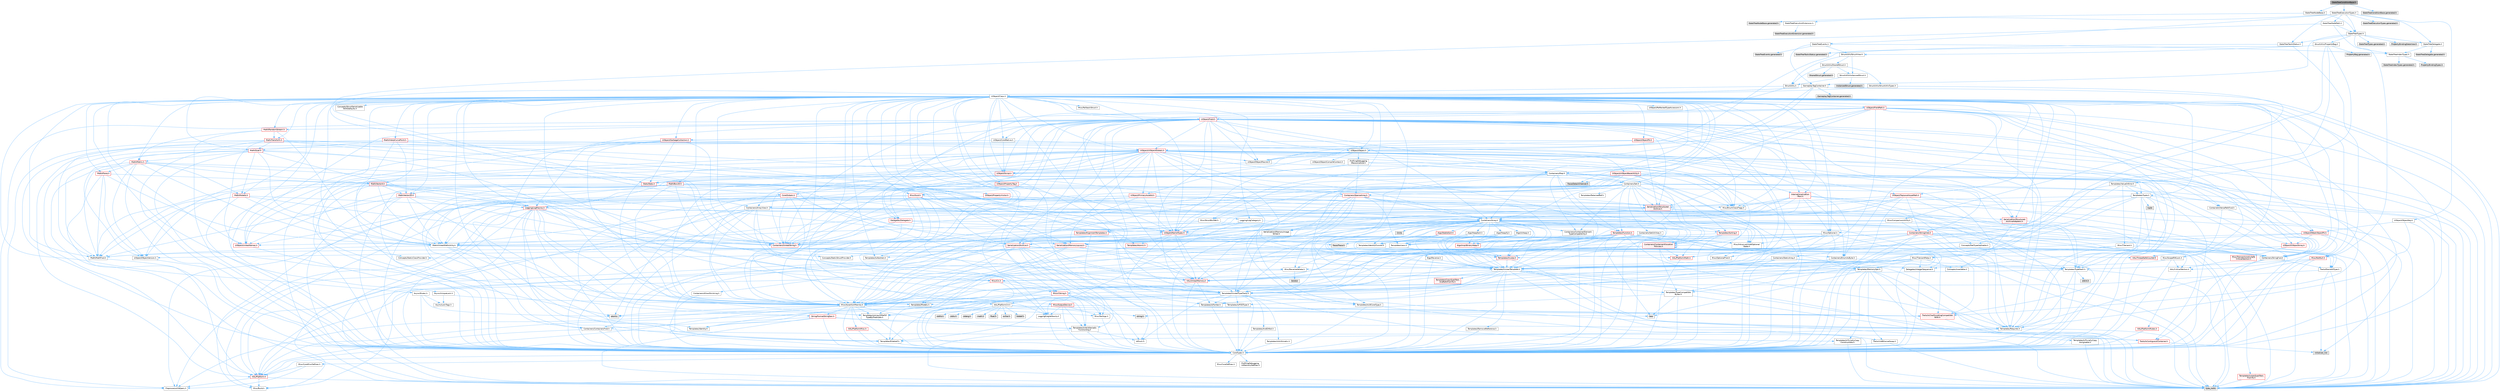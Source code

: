 digraph "StateTreeConditionBase.h"
{
 // INTERACTIVE_SVG=YES
 // LATEX_PDF_SIZE
  bgcolor="transparent";
  edge [fontname=Helvetica,fontsize=10,labelfontname=Helvetica,labelfontsize=10];
  node [fontname=Helvetica,fontsize=10,shape=box,height=0.2,width=0.4];
  Node1 [id="Node000001",label="StateTreeConditionBase.h",height=0.2,width=0.4,color="gray40", fillcolor="grey60", style="filled", fontcolor="black",tooltip=" "];
  Node1 -> Node2 [id="edge1_Node000001_Node000002",color="steelblue1",style="solid",tooltip=" "];
  Node2 [id="Node000002",label="StateTreeNodeBase.h",height=0.2,width=0.4,color="grey40", fillcolor="white", style="filled",URL="$dc/db7/StateTreeNodeBase_8h.html",tooltip=" "];
  Node2 -> Node3 [id="edge2_Node000002_Node000003",color="steelblue1",style="solid",tooltip=" "];
  Node3 [id="Node000003",label="StateTreeTypes.h",height=0.2,width=0.4,color="grey40", fillcolor="white", style="filled",URL="$d0/d54/StateTreeTypes_8h.html",tooltip=" "];
  Node3 -> Node4 [id="edge3_Node000003_Node000004",color="steelblue1",style="solid",tooltip=" "];
  Node4 [id="Node000004",label="PropertyBindingDataView.h",height=0.2,width=0.4,color="grey60", fillcolor="#E0E0E0", style="filled",tooltip=" "];
  Node3 -> Node5 [id="edge4_Node000003_Node000005",color="steelblue1",style="solid",tooltip=" "];
  Node5 [id="Node000005",label="StructUtils/PropertyBag.h",height=0.2,width=0.4,color="grey40", fillcolor="white", style="filled",URL="$de/d60/StructUtils_2PropertyBag_8h.html",tooltip=" "];
  Node5 -> Node6 [id="edge5_Node000005_Node000006",color="steelblue1",style="solid",tooltip=" "];
  Node6 [id="Node000006",label="Misc/TVariantMeta.h",height=0.2,width=0.4,color="grey40", fillcolor="white", style="filled",URL="$d0/d34/TVariantMeta_8h.html",tooltip=" "];
  Node6 -> Node7 [id="edge6_Node000006_Node000007",color="steelblue1",style="solid",tooltip=" "];
  Node7 [id="Node000007",label="Templates/MemoryOps.h",height=0.2,width=0.4,color="grey40", fillcolor="white", style="filled",URL="$db/dea/MemoryOps_8h.html",tooltip=" "];
  Node7 -> Node8 [id="edge7_Node000007_Node000008",color="steelblue1",style="solid",tooltip=" "];
  Node8 [id="Node000008",label="CoreTypes.h",height=0.2,width=0.4,color="grey40", fillcolor="white", style="filled",URL="$dc/dec/CoreTypes_8h.html",tooltip=" "];
  Node8 -> Node9 [id="edge8_Node000008_Node000009",color="steelblue1",style="solid",tooltip=" "];
  Node9 [id="Node000009",label="HAL/Platform.h",height=0.2,width=0.4,color="red", fillcolor="#FFF0F0", style="filled",URL="$d9/dd0/Platform_8h.html",tooltip=" "];
  Node9 -> Node10 [id="edge9_Node000009_Node000010",color="steelblue1",style="solid",tooltip=" "];
  Node10 [id="Node000010",label="Misc/Build.h",height=0.2,width=0.4,color="grey40", fillcolor="white", style="filled",URL="$d3/dbb/Build_8h.html",tooltip=" "];
  Node9 -> Node12 [id="edge10_Node000009_Node000012",color="steelblue1",style="solid",tooltip=" "];
  Node12 [id="Node000012",label="type_traits",height=0.2,width=0.4,color="grey60", fillcolor="#E0E0E0", style="filled",tooltip=" "];
  Node9 -> Node13 [id="edge11_Node000009_Node000013",color="steelblue1",style="solid",tooltip=" "];
  Node13 [id="Node000013",label="PreprocessorHelpers.h",height=0.2,width=0.4,color="grey40", fillcolor="white", style="filled",URL="$db/ddb/PreprocessorHelpers_8h.html",tooltip=" "];
  Node8 -> Node19 [id="edge12_Node000008_Node000019",color="steelblue1",style="solid",tooltip=" "];
  Node19 [id="Node000019",label="ProfilingDebugging\l/UMemoryDefines.h",height=0.2,width=0.4,color="grey40", fillcolor="white", style="filled",URL="$d2/da2/UMemoryDefines_8h.html",tooltip=" "];
  Node8 -> Node20 [id="edge13_Node000008_Node000020",color="steelblue1",style="solid",tooltip=" "];
  Node20 [id="Node000020",label="Misc/CoreMiscDefines.h",height=0.2,width=0.4,color="grey40", fillcolor="white", style="filled",URL="$da/d38/CoreMiscDefines_8h.html",tooltip=" "];
  Node20 -> Node9 [id="edge14_Node000020_Node000009",color="steelblue1",style="solid",tooltip=" "];
  Node20 -> Node13 [id="edge15_Node000020_Node000013",color="steelblue1",style="solid",tooltip=" "];
  Node8 -> Node21 [id="edge16_Node000008_Node000021",color="steelblue1",style="solid",tooltip=" "];
  Node21 [id="Node000021",label="Misc/CoreDefines.h",height=0.2,width=0.4,color="grey40", fillcolor="white", style="filled",URL="$d3/dd2/CoreDefines_8h.html",tooltip=" "];
  Node7 -> Node22 [id="edge17_Node000007_Node000022",color="steelblue1",style="solid",tooltip=" "];
  Node22 [id="Node000022",label="HAL/UnrealMemory.h",height=0.2,width=0.4,color="red", fillcolor="#FFF0F0", style="filled",URL="$d9/d96/UnrealMemory_8h.html",tooltip=" "];
  Node22 -> Node8 [id="edge18_Node000022_Node000008",color="steelblue1",style="solid",tooltip=" "];
  Node22 -> Node93 [id="edge19_Node000022_Node000093",color="steelblue1",style="solid",tooltip=" "];
  Node93 [id="Node000093",label="Templates/IsPointer.h",height=0.2,width=0.4,color="grey40", fillcolor="white", style="filled",URL="$d7/d05/IsPointer_8h.html",tooltip=" "];
  Node93 -> Node8 [id="edge20_Node000093_Node000008",color="steelblue1",style="solid",tooltip=" "];
  Node7 -> Node88 [id="edge21_Node000007_Node000088",color="steelblue1",style="solid",tooltip=" "];
  Node88 [id="Node000088",label="Templates/IsTriviallyCopy\lAssignable.h",height=0.2,width=0.4,color="grey40", fillcolor="white", style="filled",URL="$d2/df2/IsTriviallyCopyAssignable_8h.html",tooltip=" "];
  Node88 -> Node8 [id="edge22_Node000088_Node000008",color="steelblue1",style="solid",tooltip=" "];
  Node88 -> Node12 [id="edge23_Node000088_Node000012",color="steelblue1",style="solid",tooltip=" "];
  Node7 -> Node87 [id="edge24_Node000007_Node000087",color="steelblue1",style="solid",tooltip=" "];
  Node87 [id="Node000087",label="Templates/IsTriviallyCopy\lConstructible.h",height=0.2,width=0.4,color="grey40", fillcolor="white", style="filled",URL="$d3/d78/IsTriviallyCopyConstructible_8h.html",tooltip=" "];
  Node87 -> Node8 [id="edge25_Node000087_Node000008",color="steelblue1",style="solid",tooltip=" "];
  Node87 -> Node12 [id="edge26_Node000087_Node000012",color="steelblue1",style="solid",tooltip=" "];
  Node7 -> Node73 [id="edge27_Node000007_Node000073",color="steelblue1",style="solid",tooltip=" "];
  Node73 [id="Node000073",label="Templates/Requires.h",height=0.2,width=0.4,color="grey40", fillcolor="white", style="filled",URL="$dc/d96/Requires_8h.html",tooltip=" "];
  Node73 -> Node65 [id="edge28_Node000073_Node000065",color="steelblue1",style="solid",tooltip=" "];
  Node65 [id="Node000065",label="Templates/EnableIf.h",height=0.2,width=0.4,color="grey40", fillcolor="white", style="filled",URL="$d7/d60/EnableIf_8h.html",tooltip=" "];
  Node65 -> Node8 [id="edge29_Node000065_Node000008",color="steelblue1",style="solid",tooltip=" "];
  Node73 -> Node12 [id="edge30_Node000073_Node000012",color="steelblue1",style="solid",tooltip=" "];
  Node7 -> Node94 [id="edge31_Node000007_Node000094",color="steelblue1",style="solid",tooltip=" "];
  Node94 [id="Node000094",label="Templates/UnrealTypeTraits.h",height=0.2,width=0.4,color="grey40", fillcolor="white", style="filled",URL="$d2/d2d/UnrealTypeTraits_8h.html",tooltip=" "];
  Node94 -> Node8 [id="edge32_Node000094_Node000008",color="steelblue1",style="solid",tooltip=" "];
  Node94 -> Node93 [id="edge33_Node000094_Node000093",color="steelblue1",style="solid",tooltip=" "];
  Node94 -> Node48 [id="edge34_Node000094_Node000048",color="steelblue1",style="solid",tooltip=" "];
  Node48 [id="Node000048",label="Misc/AssertionMacros.h",height=0.2,width=0.4,color="grey40", fillcolor="white", style="filled",URL="$d0/dfa/AssertionMacros_8h.html",tooltip=" "];
  Node48 -> Node8 [id="edge35_Node000048_Node000008",color="steelblue1",style="solid",tooltip=" "];
  Node48 -> Node9 [id="edge36_Node000048_Node000009",color="steelblue1",style="solid",tooltip=" "];
  Node48 -> Node49 [id="edge37_Node000048_Node000049",color="steelblue1",style="solid",tooltip=" "];
  Node49 [id="Node000049",label="HAL/PlatformMisc.h",height=0.2,width=0.4,color="red", fillcolor="#FFF0F0", style="filled",URL="$d0/df5/PlatformMisc_8h.html",tooltip=" "];
  Node49 -> Node8 [id="edge38_Node000049_Node000008",color="steelblue1",style="solid",tooltip=" "];
  Node48 -> Node13 [id="edge39_Node000048_Node000013",color="steelblue1",style="solid",tooltip=" "];
  Node48 -> Node65 [id="edge40_Node000048_Node000065",color="steelblue1",style="solid",tooltip=" "];
  Node48 -> Node66 [id="edge41_Node000048_Node000066",color="steelblue1",style="solid",tooltip=" "];
  Node66 [id="Node000066",label="Templates/IsArrayOrRefOf\lTypeByPredicate.h",height=0.2,width=0.4,color="grey40", fillcolor="white", style="filled",URL="$d6/da1/IsArrayOrRefOfTypeByPredicate_8h.html",tooltip=" "];
  Node66 -> Node8 [id="edge42_Node000066_Node000008",color="steelblue1",style="solid",tooltip=" "];
  Node48 -> Node67 [id="edge43_Node000048_Node000067",color="steelblue1",style="solid",tooltip=" "];
  Node67 [id="Node000067",label="Templates/IsValidVariadic\lFunctionArg.h",height=0.2,width=0.4,color="grey40", fillcolor="white", style="filled",URL="$d0/dc8/IsValidVariadicFunctionArg_8h.html",tooltip=" "];
  Node67 -> Node8 [id="edge44_Node000067_Node000008",color="steelblue1",style="solid",tooltip=" "];
  Node67 -> Node68 [id="edge45_Node000067_Node000068",color="steelblue1",style="solid",tooltip=" "];
  Node68 [id="Node000068",label="IsEnum.h",height=0.2,width=0.4,color="grey40", fillcolor="white", style="filled",URL="$d4/de5/IsEnum_8h.html",tooltip=" "];
  Node67 -> Node12 [id="edge46_Node000067_Node000012",color="steelblue1",style="solid",tooltip=" "];
  Node48 -> Node69 [id="edge47_Node000048_Node000069",color="steelblue1",style="solid",tooltip=" "];
  Node69 [id="Node000069",label="Traits/IsCharEncodingCompatible\lWith.h",height=0.2,width=0.4,color="red", fillcolor="#FFF0F0", style="filled",URL="$df/dd1/IsCharEncodingCompatibleWith_8h.html",tooltip=" "];
  Node69 -> Node12 [id="edge48_Node000069_Node000012",color="steelblue1",style="solid",tooltip=" "];
  Node48 -> Node71 [id="edge49_Node000048_Node000071",color="steelblue1",style="solid",tooltip=" "];
  Node71 [id="Node000071",label="Misc/VarArgs.h",height=0.2,width=0.4,color="grey40", fillcolor="white", style="filled",URL="$d5/d6f/VarArgs_8h.html",tooltip=" "];
  Node71 -> Node8 [id="edge50_Node000071_Node000008",color="steelblue1",style="solid",tooltip=" "];
  Node48 -> Node72 [id="edge51_Node000048_Node000072",color="steelblue1",style="solid",tooltip=" "];
  Node72 [id="Node000072",label="String/FormatStringSan.h",height=0.2,width=0.4,color="red", fillcolor="#FFF0F0", style="filled",URL="$d3/d8b/FormatStringSan_8h.html",tooltip=" "];
  Node72 -> Node12 [id="edge52_Node000072_Node000012",color="steelblue1",style="solid",tooltip=" "];
  Node72 -> Node8 [id="edge53_Node000072_Node000008",color="steelblue1",style="solid",tooltip=" "];
  Node72 -> Node73 [id="edge54_Node000072_Node000073",color="steelblue1",style="solid",tooltip=" "];
  Node72 -> Node74 [id="edge55_Node000072_Node000074",color="steelblue1",style="solid",tooltip=" "];
  Node74 [id="Node000074",label="Templates/Identity.h",height=0.2,width=0.4,color="grey40", fillcolor="white", style="filled",URL="$d0/dd5/Identity_8h.html",tooltip=" "];
  Node72 -> Node67 [id="edge56_Node000072_Node000067",color="steelblue1",style="solid",tooltip=" "];
  Node72 -> Node25 [id="edge57_Node000072_Node000025",color="steelblue1",style="solid",tooltip=" "];
  Node25 [id="Node000025",label="Containers/ContainersFwd.h",height=0.2,width=0.4,color="grey40", fillcolor="white", style="filled",URL="$d4/d0a/ContainersFwd_8h.html",tooltip=" "];
  Node25 -> Node9 [id="edge58_Node000025_Node000009",color="steelblue1",style="solid",tooltip=" "];
  Node25 -> Node8 [id="edge59_Node000025_Node000008",color="steelblue1",style="solid",tooltip=" "];
  Node25 -> Node26 [id="edge60_Node000025_Node000026",color="steelblue1",style="solid",tooltip=" "];
  Node26 [id="Node000026",label="Traits/IsContiguousContainer.h",height=0.2,width=0.4,color="red", fillcolor="#FFF0F0", style="filled",URL="$d5/d3c/IsContiguousContainer_8h.html",tooltip=" "];
  Node26 -> Node8 [id="edge61_Node000026_Node000008",color="steelblue1",style="solid",tooltip=" "];
  Node26 -> Node28 [id="edge62_Node000026_Node000028",color="steelblue1",style="solid",tooltip=" "];
  Node28 [id="Node000028",label="initializer_list",height=0.2,width=0.4,color="grey60", fillcolor="#E0E0E0", style="filled",tooltip=" "];
  Node48 -> Node78 [id="edge63_Node000048_Node000078",color="steelblue1",style="solid",tooltip=" "];
  Node78 [id="Node000078",label="atomic",height=0.2,width=0.4,color="grey60", fillcolor="#E0E0E0", style="filled",tooltip=" "];
  Node94 -> Node86 [id="edge64_Node000094_Node000086",color="steelblue1",style="solid",tooltip=" "];
  Node86 [id="Node000086",label="Templates/AndOrNot.h",height=0.2,width=0.4,color="grey40", fillcolor="white", style="filled",URL="$db/d0a/AndOrNot_8h.html",tooltip=" "];
  Node86 -> Node8 [id="edge65_Node000086_Node000008",color="steelblue1",style="solid",tooltip=" "];
  Node94 -> Node65 [id="edge66_Node000094_Node000065",color="steelblue1",style="solid",tooltip=" "];
  Node94 -> Node95 [id="edge67_Node000094_Node000095",color="steelblue1",style="solid",tooltip=" "];
  Node95 [id="Node000095",label="Templates/IsArithmetic.h",height=0.2,width=0.4,color="grey40", fillcolor="white", style="filled",URL="$d2/d5d/IsArithmetic_8h.html",tooltip=" "];
  Node95 -> Node8 [id="edge68_Node000095_Node000008",color="steelblue1",style="solid",tooltip=" "];
  Node94 -> Node68 [id="edge69_Node000094_Node000068",color="steelblue1",style="solid",tooltip=" "];
  Node94 -> Node96 [id="edge70_Node000094_Node000096",color="steelblue1",style="solid",tooltip=" "];
  Node96 [id="Node000096",label="Templates/Models.h",height=0.2,width=0.4,color="grey40", fillcolor="white", style="filled",URL="$d3/d0c/Models_8h.html",tooltip=" "];
  Node96 -> Node74 [id="edge71_Node000096_Node000074",color="steelblue1",style="solid",tooltip=" "];
  Node94 -> Node97 [id="edge72_Node000094_Node000097",color="steelblue1",style="solid",tooltip=" "];
  Node97 [id="Node000097",label="Templates/IsPODType.h",height=0.2,width=0.4,color="grey40", fillcolor="white", style="filled",URL="$d7/db1/IsPODType_8h.html",tooltip=" "];
  Node97 -> Node8 [id="edge73_Node000097_Node000008",color="steelblue1",style="solid",tooltip=" "];
  Node94 -> Node98 [id="edge74_Node000094_Node000098",color="steelblue1",style="solid",tooltip=" "];
  Node98 [id="Node000098",label="Templates/IsUECoreType.h",height=0.2,width=0.4,color="grey40", fillcolor="white", style="filled",URL="$d1/db8/IsUECoreType_8h.html",tooltip=" "];
  Node98 -> Node8 [id="edge75_Node000098_Node000008",color="steelblue1",style="solid",tooltip=" "];
  Node98 -> Node12 [id="edge76_Node000098_Node000012",color="steelblue1",style="solid",tooltip=" "];
  Node94 -> Node87 [id="edge77_Node000094_Node000087",color="steelblue1",style="solid",tooltip=" "];
  Node7 -> Node99 [id="edge78_Node000007_Node000099",color="steelblue1",style="solid",tooltip=" "];
  Node99 [id="Node000099",label="Traits/UseBitwiseSwap.h",height=0.2,width=0.4,color="grey40", fillcolor="white", style="filled",URL="$db/df3/UseBitwiseSwap_8h.html",tooltip=" "];
  Node99 -> Node8 [id="edge79_Node000099_Node000008",color="steelblue1",style="solid",tooltip=" "];
  Node99 -> Node12 [id="edge80_Node000099_Node000012",color="steelblue1",style="solid",tooltip=" "];
  Node7 -> Node40 [id="edge81_Node000007_Node000040",color="steelblue1",style="solid",tooltip=" "];
  Node40 [id="Node000040",label="new",height=0.2,width=0.4,color="grey60", fillcolor="#E0E0E0", style="filled",tooltip=" "];
  Node7 -> Node12 [id="edge82_Node000007_Node000012",color="steelblue1",style="solid",tooltip=" "];
  Node6 -> Node100 [id="edge83_Node000006_Node000100",color="steelblue1",style="solid",tooltip=" "];
  Node100 [id="Node000100",label="Templates/TypeCompatible\lBytes.h",height=0.2,width=0.4,color="grey40", fillcolor="white", style="filled",URL="$df/d0a/TypeCompatibleBytes_8h.html",tooltip=" "];
  Node100 -> Node8 [id="edge84_Node000100_Node000008",color="steelblue1",style="solid",tooltip=" "];
  Node100 -> Node33 [id="edge85_Node000100_Node000033",color="steelblue1",style="solid",tooltip=" "];
  Node33 [id="Node000033",label="string.h",height=0.2,width=0.4,color="grey60", fillcolor="#E0E0E0", style="filled",tooltip=" "];
  Node100 -> Node40 [id="edge86_Node000100_Node000040",color="steelblue1",style="solid",tooltip=" "];
  Node100 -> Node12 [id="edge87_Node000100_Node000012",color="steelblue1",style="solid",tooltip=" "];
  Node6 -> Node101 [id="edge88_Node000006_Node000101",color="steelblue1",style="solid",tooltip=" "];
  Node101 [id="Node000101",label="Templates/UnrealTemplate.h",height=0.2,width=0.4,color="grey40", fillcolor="white", style="filled",URL="$d4/d24/UnrealTemplate_8h.html",tooltip=" "];
  Node101 -> Node8 [id="edge89_Node000101_Node000008",color="steelblue1",style="solid",tooltip=" "];
  Node101 -> Node93 [id="edge90_Node000101_Node000093",color="steelblue1",style="solid",tooltip=" "];
  Node101 -> Node22 [id="edge91_Node000101_Node000022",color="steelblue1",style="solid",tooltip=" "];
  Node101 -> Node102 [id="edge92_Node000101_Node000102",color="steelblue1",style="solid",tooltip=" "];
  Node102 [id="Node000102",label="Templates/CopyQualifiers\lAndRefsFromTo.h",height=0.2,width=0.4,color="red", fillcolor="#FFF0F0", style="filled",URL="$d3/db3/CopyQualifiersAndRefsFromTo_8h.html",tooltip=" "];
  Node101 -> Node94 [id="edge93_Node000101_Node000094",color="steelblue1",style="solid",tooltip=" "];
  Node101 -> Node104 [id="edge94_Node000101_Node000104",color="steelblue1",style="solid",tooltip=" "];
  Node104 [id="Node000104",label="Templates/RemoveReference.h",height=0.2,width=0.4,color="grey40", fillcolor="white", style="filled",URL="$da/dbe/RemoveReference_8h.html",tooltip=" "];
  Node104 -> Node8 [id="edge95_Node000104_Node000008",color="steelblue1",style="solid",tooltip=" "];
  Node101 -> Node73 [id="edge96_Node000101_Node000073",color="steelblue1",style="solid",tooltip=" "];
  Node101 -> Node100 [id="edge97_Node000101_Node000100",color="steelblue1",style="solid",tooltip=" "];
  Node101 -> Node74 [id="edge98_Node000101_Node000074",color="steelblue1",style="solid",tooltip=" "];
  Node101 -> Node26 [id="edge99_Node000101_Node000026",color="steelblue1",style="solid",tooltip=" "];
  Node101 -> Node99 [id="edge100_Node000101_Node000099",color="steelblue1",style="solid",tooltip=" "];
  Node101 -> Node12 [id="edge101_Node000101_Node000012",color="steelblue1",style="solid",tooltip=" "];
  Node6 -> Node94 [id="edge102_Node000006_Node000094",color="steelblue1",style="solid",tooltip=" "];
  Node6 -> Node105 [id="edge103_Node000006_Node000105",color="steelblue1",style="solid",tooltip=" "];
  Node105 [id="Node000105",label="Delegates/IntegerSequence.h",height=0.2,width=0.4,color="grey40", fillcolor="white", style="filled",URL="$d2/dcc/IntegerSequence_8h.html",tooltip=" "];
  Node105 -> Node8 [id="edge104_Node000105_Node000008",color="steelblue1",style="solid",tooltip=" "];
  Node6 -> Node106 [id="edge105_Node000006_Node000106",color="steelblue1",style="solid",tooltip=" "];
  Node106 [id="Node000106",label="Concepts/Insertable.h",height=0.2,width=0.4,color="grey40", fillcolor="white", style="filled",URL="$d8/d3b/Insertable_8h.html",tooltip=" "];
  Node6 -> Node48 [id="edge106_Node000006_Node000048",color="steelblue1",style="solid",tooltip=" "];
  Node5 -> Node107 [id="edge107_Node000005_Node000107",color="steelblue1",style="solid",tooltip=" "];
  Node107 [id="Node000107",label="StructUtils/StructView.h",height=0.2,width=0.4,color="grey40", fillcolor="white", style="filled",URL="$d6/d2a/StructUtils_2StructView_8h.html",tooltip=" "];
  Node107 -> Node108 [id="edge108_Node000107_Node000108",color="steelblue1",style="solid",tooltip=" "];
  Node108 [id="Node000108",label="StructUtils/InstancedStruct.h",height=0.2,width=0.4,color="grey40", fillcolor="white", style="filled",URL="$d6/dc6/StructUtils_2InstancedStruct_8h.html",tooltip=" "];
  Node108 -> Node109 [id="edge109_Node000108_Node000109",color="steelblue1",style="solid",tooltip=" "];
  Node109 [id="Node000109",label="StructUtils.h",height=0.2,width=0.4,color="grey40", fillcolor="white", style="filled",URL="$db/d30/StructUtils_8h.html",tooltip=" "];
  Node109 -> Node94 [id="edge110_Node000109_Node000094",color="steelblue1",style="solid",tooltip=" "];
  Node109 -> Node110 [id="edge111_Node000109_Node000110",color="steelblue1",style="solid",tooltip=" "];
  Node110 [id="Node000110",label="UObject/Class.h",height=0.2,width=0.4,color="grey40", fillcolor="white", style="filled",URL="$d4/d05/Class_8h.html",tooltip=" "];
  Node110 -> Node111 [id="edge112_Node000110_Node000111",color="steelblue1",style="solid",tooltip=" "];
  Node111 [id="Node000111",label="Concepts/GetTypeHashable.h",height=0.2,width=0.4,color="grey40", fillcolor="white", style="filled",URL="$d3/da2/GetTypeHashable_8h.html",tooltip=" "];
  Node111 -> Node8 [id="edge113_Node000111_Node000008",color="steelblue1",style="solid",tooltip=" "];
  Node111 -> Node112 [id="edge114_Node000111_Node000112",color="steelblue1",style="solid",tooltip=" "];
  Node112 [id="Node000112",label="Templates/TypeHash.h",height=0.2,width=0.4,color="grey40", fillcolor="white", style="filled",URL="$d1/d62/TypeHash_8h.html",tooltip=" "];
  Node112 -> Node8 [id="edge115_Node000112_Node000008",color="steelblue1",style="solid",tooltip=" "];
  Node112 -> Node73 [id="edge116_Node000112_Node000073",color="steelblue1",style="solid",tooltip=" "];
  Node112 -> Node113 [id="edge117_Node000112_Node000113",color="steelblue1",style="solid",tooltip=" "];
  Node113 [id="Node000113",label="Misc/Crc.h",height=0.2,width=0.4,color="red", fillcolor="#FFF0F0", style="filled",URL="$d4/dd2/Crc_8h.html",tooltip=" "];
  Node113 -> Node8 [id="edge118_Node000113_Node000008",color="steelblue1",style="solid",tooltip=" "];
  Node113 -> Node48 [id="edge119_Node000113_Node000048",color="steelblue1",style="solid",tooltip=" "];
  Node113 -> Node114 [id="edge120_Node000113_Node000114",color="steelblue1",style="solid",tooltip=" "];
  Node114 [id="Node000114",label="Misc/CString.h",height=0.2,width=0.4,color="red", fillcolor="#FFF0F0", style="filled",URL="$d2/d49/CString_8h.html",tooltip=" "];
  Node114 -> Node8 [id="edge121_Node000114_Node000008",color="steelblue1",style="solid",tooltip=" "];
  Node114 -> Node39 [id="edge122_Node000114_Node000039",color="steelblue1",style="solid",tooltip=" "];
  Node39 [id="Node000039",label="HAL/PlatformCrt.h",height=0.2,width=0.4,color="grey40", fillcolor="white", style="filled",URL="$d8/d75/PlatformCrt_8h.html",tooltip=" "];
  Node39 -> Node40 [id="edge123_Node000039_Node000040",color="steelblue1",style="solid",tooltip=" "];
  Node39 -> Node34 [id="edge124_Node000039_Node000034",color="steelblue1",style="solid",tooltip=" "];
  Node34 [id="Node000034",label="wchar.h",height=0.2,width=0.4,color="grey60", fillcolor="#E0E0E0", style="filled",tooltip=" "];
  Node39 -> Node41 [id="edge125_Node000039_Node000041",color="steelblue1",style="solid",tooltip=" "];
  Node41 [id="Node000041",label="stddef.h",height=0.2,width=0.4,color="grey60", fillcolor="#E0E0E0", style="filled",tooltip=" "];
  Node39 -> Node42 [id="edge126_Node000039_Node000042",color="steelblue1",style="solid",tooltip=" "];
  Node42 [id="Node000042",label="stdlib.h",height=0.2,width=0.4,color="grey60", fillcolor="#E0E0E0", style="filled",tooltip=" "];
  Node39 -> Node43 [id="edge127_Node000039_Node000043",color="steelblue1",style="solid",tooltip=" "];
  Node43 [id="Node000043",label="stdio.h",height=0.2,width=0.4,color="grey60", fillcolor="#E0E0E0", style="filled",tooltip=" "];
  Node39 -> Node44 [id="edge128_Node000039_Node000044",color="steelblue1",style="solid",tooltip=" "];
  Node44 [id="Node000044",label="stdarg.h",height=0.2,width=0.4,color="grey60", fillcolor="#E0E0E0", style="filled",tooltip=" "];
  Node39 -> Node45 [id="edge129_Node000039_Node000045",color="steelblue1",style="solid",tooltip=" "];
  Node45 [id="Node000045",label="math.h",height=0.2,width=0.4,color="grey60", fillcolor="#E0E0E0", style="filled",tooltip=" "];
  Node39 -> Node46 [id="edge130_Node000039_Node000046",color="steelblue1",style="solid",tooltip=" "];
  Node46 [id="Node000046",label="float.h",height=0.2,width=0.4,color="grey60", fillcolor="#E0E0E0", style="filled",tooltip=" "];
  Node39 -> Node33 [id="edge131_Node000039_Node000033",color="steelblue1",style="solid",tooltip=" "];
  Node114 -> Node48 [id="edge132_Node000114_Node000048",color="steelblue1",style="solid",tooltip=" "];
  Node114 -> Node71 [id="edge133_Node000114_Node000071",color="steelblue1",style="solid",tooltip=" "];
  Node114 -> Node66 [id="edge134_Node000114_Node000066",color="steelblue1",style="solid",tooltip=" "];
  Node114 -> Node67 [id="edge135_Node000114_Node000067",color="steelblue1",style="solid",tooltip=" "];
  Node114 -> Node69 [id="edge136_Node000114_Node000069",color="steelblue1",style="solid",tooltip=" "];
  Node113 -> Node94 [id="edge137_Node000113_Node000094",color="steelblue1",style="solid",tooltip=" "];
  Node112 -> Node118 [id="edge138_Node000112_Node000118",color="steelblue1",style="solid",tooltip=" "];
  Node118 [id="Node000118",label="stdint.h",height=0.2,width=0.4,color="grey60", fillcolor="#E0E0E0", style="filled",tooltip=" "];
  Node112 -> Node12 [id="edge139_Node000112_Node000012",color="steelblue1",style="solid",tooltip=" "];
  Node110 -> Node119 [id="edge140_Node000110_Node000119",color="steelblue1",style="solid",tooltip=" "];
  Node119 [id="Node000119",label="Concepts/StaticClassProvider.h",height=0.2,width=0.4,color="grey40", fillcolor="white", style="filled",URL="$dd/d83/StaticClassProvider_8h.html",tooltip=" "];
  Node110 -> Node120 [id="edge141_Node000110_Node000120",color="steelblue1",style="solid",tooltip=" "];
  Node120 [id="Node000120",label="Concepts/StaticStructProvider.h",height=0.2,width=0.4,color="grey40", fillcolor="white", style="filled",URL="$d5/d77/StaticStructProvider_8h.html",tooltip=" "];
  Node110 -> Node121 [id="edge142_Node000110_Node000121",color="steelblue1",style="solid",tooltip=" "];
  Node121 [id="Node000121",label="Concepts/StructSerializable\lWithDefaults.h",height=0.2,width=0.4,color="grey40", fillcolor="white", style="filled",URL="$d5/ddc/StructSerializableWithDefaults_8h.html",tooltip=" "];
  Node110 -> Node122 [id="edge143_Node000110_Node000122",color="steelblue1",style="solid",tooltip=" "];
  Node122 [id="Node000122",label="Containers/Array.h",height=0.2,width=0.4,color="grey40", fillcolor="white", style="filled",URL="$df/dd0/Array_8h.html",tooltip=" "];
  Node122 -> Node8 [id="edge144_Node000122_Node000008",color="steelblue1",style="solid",tooltip=" "];
  Node122 -> Node48 [id="edge145_Node000122_Node000048",color="steelblue1",style="solid",tooltip=" "];
  Node122 -> Node123 [id="edge146_Node000122_Node000123",color="steelblue1",style="solid",tooltip=" "];
  Node123 [id="Node000123",label="Misc/IntrusiveUnsetOptional\lState.h",height=0.2,width=0.4,color="grey40", fillcolor="white", style="filled",URL="$d2/d0a/IntrusiveUnsetOptionalState_8h.html",tooltip=" "];
  Node123 -> Node124 [id="edge147_Node000123_Node000124",color="steelblue1",style="solid",tooltip=" "];
  Node124 [id="Node000124",label="Misc/OptionalFwd.h",height=0.2,width=0.4,color="grey40", fillcolor="white", style="filled",URL="$dc/d50/OptionalFwd_8h.html",tooltip=" "];
  Node122 -> Node125 [id="edge148_Node000122_Node000125",color="steelblue1",style="solid",tooltip=" "];
  Node125 [id="Node000125",label="Misc/ReverseIterate.h",height=0.2,width=0.4,color="grey40", fillcolor="white", style="filled",URL="$db/de3/ReverseIterate_8h.html",tooltip=" "];
  Node125 -> Node9 [id="edge149_Node000125_Node000009",color="steelblue1",style="solid",tooltip=" "];
  Node125 -> Node126 [id="edge150_Node000125_Node000126",color="steelblue1",style="solid",tooltip=" "];
  Node126 [id="Node000126",label="iterator",height=0.2,width=0.4,color="grey60", fillcolor="#E0E0E0", style="filled",tooltip=" "];
  Node122 -> Node22 [id="edge151_Node000122_Node000022",color="steelblue1",style="solid",tooltip=" "];
  Node122 -> Node94 [id="edge152_Node000122_Node000094",color="steelblue1",style="solid",tooltip=" "];
  Node122 -> Node101 [id="edge153_Node000122_Node000101",color="steelblue1",style="solid",tooltip=" "];
  Node122 -> Node127 [id="edge154_Node000122_Node000127",color="steelblue1",style="solid",tooltip=" "];
  Node127 [id="Node000127",label="Containers/AllowShrinking.h",height=0.2,width=0.4,color="grey40", fillcolor="white", style="filled",URL="$d7/d1a/AllowShrinking_8h.html",tooltip=" "];
  Node127 -> Node8 [id="edge155_Node000127_Node000008",color="steelblue1",style="solid",tooltip=" "];
  Node122 -> Node128 [id="edge156_Node000122_Node000128",color="steelblue1",style="solid",tooltip=" "];
  Node128 [id="Node000128",label="Containers/ContainerAllocation\lPolicies.h",height=0.2,width=0.4,color="red", fillcolor="#FFF0F0", style="filled",URL="$d7/dff/ContainerAllocationPolicies_8h.html",tooltip=" "];
  Node128 -> Node8 [id="edge157_Node000128_Node000008",color="steelblue1",style="solid",tooltip=" "];
  Node128 -> Node128 [id="edge158_Node000128_Node000128",color="steelblue1",style="solid",tooltip=" "];
  Node128 -> Node130 [id="edge159_Node000128_Node000130",color="steelblue1",style="solid",tooltip=" "];
  Node130 [id="Node000130",label="HAL/PlatformMath.h",height=0.2,width=0.4,color="red", fillcolor="#FFF0F0", style="filled",URL="$dc/d53/PlatformMath_8h.html",tooltip=" "];
  Node130 -> Node8 [id="edge160_Node000130_Node000008",color="steelblue1",style="solid",tooltip=" "];
  Node128 -> Node22 [id="edge161_Node000128_Node000022",color="steelblue1",style="solid",tooltip=" "];
  Node128 -> Node48 [id="edge162_Node000128_Node000048",color="steelblue1",style="solid",tooltip=" "];
  Node128 -> Node7 [id="edge163_Node000128_Node000007",color="steelblue1",style="solid",tooltip=" "];
  Node128 -> Node100 [id="edge164_Node000128_Node000100",color="steelblue1",style="solid",tooltip=" "];
  Node128 -> Node12 [id="edge165_Node000128_Node000012",color="steelblue1",style="solid",tooltip=" "];
  Node122 -> Node139 [id="edge166_Node000122_Node000139",color="steelblue1",style="solid",tooltip=" "];
  Node139 [id="Node000139",label="Containers/ContainerElement\lTypeCompatibility.h",height=0.2,width=0.4,color="grey40", fillcolor="white", style="filled",URL="$df/ddf/ContainerElementTypeCompatibility_8h.html",tooltip=" "];
  Node139 -> Node8 [id="edge167_Node000139_Node000008",color="steelblue1",style="solid",tooltip=" "];
  Node139 -> Node94 [id="edge168_Node000139_Node000094",color="steelblue1",style="solid",tooltip=" "];
  Node122 -> Node140 [id="edge169_Node000122_Node000140",color="steelblue1",style="solid",tooltip=" "];
  Node140 [id="Node000140",label="Serialization/Archive.h",height=0.2,width=0.4,color="red", fillcolor="#FFF0F0", style="filled",URL="$d7/d3b/Archive_8h.html",tooltip=" "];
  Node140 -> Node8 [id="edge170_Node000140_Node000008",color="steelblue1",style="solid",tooltip=" "];
  Node140 -> Node29 [id="edge171_Node000140_Node000029",color="steelblue1",style="solid",tooltip=" "];
  Node29 [id="Node000029",label="Math/MathFwd.h",height=0.2,width=0.4,color="grey40", fillcolor="white", style="filled",URL="$d2/d10/MathFwd_8h.html",tooltip=" "];
  Node29 -> Node9 [id="edge172_Node000029_Node000009",color="steelblue1",style="solid",tooltip=" "];
  Node140 -> Node48 [id="edge173_Node000140_Node000048",color="steelblue1",style="solid",tooltip=" "];
  Node140 -> Node10 [id="edge174_Node000140_Node000010",color="steelblue1",style="solid",tooltip=" "];
  Node140 -> Node71 [id="edge175_Node000140_Node000071",color="steelblue1",style="solid",tooltip=" "];
  Node140 -> Node65 [id="edge176_Node000140_Node000065",color="steelblue1",style="solid",tooltip=" "];
  Node140 -> Node66 [id="edge177_Node000140_Node000066",color="steelblue1",style="solid",tooltip=" "];
  Node140 -> Node67 [id="edge178_Node000140_Node000067",color="steelblue1",style="solid",tooltip=" "];
  Node140 -> Node101 [id="edge179_Node000140_Node000101",color="steelblue1",style="solid",tooltip=" "];
  Node140 -> Node69 [id="edge180_Node000140_Node000069",color="steelblue1",style="solid",tooltip=" "];
  Node140 -> Node149 [id="edge181_Node000140_Node000149",color="steelblue1",style="solid",tooltip=" "];
  Node149 [id="Node000149",label="UObject/ObjectVersion.h",height=0.2,width=0.4,color="grey40", fillcolor="white", style="filled",URL="$da/d63/ObjectVersion_8h.html",tooltip=" "];
  Node149 -> Node8 [id="edge182_Node000149_Node000008",color="steelblue1",style="solid",tooltip=" "];
  Node122 -> Node150 [id="edge183_Node000122_Node000150",color="steelblue1",style="solid",tooltip=" "];
  Node150 [id="Node000150",label="Serialization/MemoryImage\lWriter.h",height=0.2,width=0.4,color="grey40", fillcolor="white", style="filled",URL="$d0/d08/MemoryImageWriter_8h.html",tooltip=" "];
  Node150 -> Node8 [id="edge184_Node000150_Node000008",color="steelblue1",style="solid",tooltip=" "];
  Node150 -> Node151 [id="edge185_Node000150_Node000151",color="steelblue1",style="solid",tooltip=" "];
  Node151 [id="Node000151",label="Serialization/MemoryLayout.h",height=0.2,width=0.4,color="red", fillcolor="#FFF0F0", style="filled",URL="$d7/d66/MemoryLayout_8h.html",tooltip=" "];
  Node151 -> Node119 [id="edge186_Node000151_Node000119",color="steelblue1",style="solid",tooltip=" "];
  Node151 -> Node120 [id="edge187_Node000151_Node000120",color="steelblue1",style="solid",tooltip=" "];
  Node151 -> Node152 [id="edge188_Node000151_Node000152",color="steelblue1",style="solid",tooltip=" "];
  Node152 [id="Node000152",label="Containers/EnumAsByte.h",height=0.2,width=0.4,color="grey40", fillcolor="white", style="filled",URL="$d6/d9a/EnumAsByte_8h.html",tooltip=" "];
  Node152 -> Node8 [id="edge189_Node000152_Node000008",color="steelblue1",style="solid",tooltip=" "];
  Node152 -> Node97 [id="edge190_Node000152_Node000097",color="steelblue1",style="solid",tooltip=" "];
  Node152 -> Node112 [id="edge191_Node000152_Node000112",color="steelblue1",style="solid",tooltip=" "];
  Node151 -> Node51 [id="edge192_Node000151_Node000051",color="steelblue1",style="solid",tooltip=" "];
  Node51 [id="Node000051",label="Containers/StringFwd.h",height=0.2,width=0.4,color="grey40", fillcolor="white", style="filled",URL="$df/d37/StringFwd_8h.html",tooltip=" "];
  Node51 -> Node8 [id="edge193_Node000051_Node000008",color="steelblue1",style="solid",tooltip=" "];
  Node51 -> Node52 [id="edge194_Node000051_Node000052",color="steelblue1",style="solid",tooltip=" "];
  Node52 [id="Node000052",label="Traits/ElementType.h",height=0.2,width=0.4,color="grey40", fillcolor="white", style="filled",URL="$d5/d4f/ElementType_8h.html",tooltip=" "];
  Node52 -> Node9 [id="edge195_Node000052_Node000009",color="steelblue1",style="solid",tooltip=" "];
  Node52 -> Node28 [id="edge196_Node000052_Node000028",color="steelblue1",style="solid",tooltip=" "];
  Node52 -> Node12 [id="edge197_Node000052_Node000012",color="steelblue1",style="solid",tooltip=" "];
  Node51 -> Node26 [id="edge198_Node000051_Node000026",color="steelblue1",style="solid",tooltip=" "];
  Node151 -> Node22 [id="edge199_Node000151_Node000022",color="steelblue1",style="solid",tooltip=" "];
  Node151 -> Node65 [id="edge200_Node000151_Node000065",color="steelblue1",style="solid",tooltip=" "];
  Node151 -> Node154 [id="edge201_Node000151_Node000154",color="steelblue1",style="solid",tooltip=" "];
  Node154 [id="Node000154",label="Templates/IsAbstract.h",height=0.2,width=0.4,color="grey40", fillcolor="white", style="filled",URL="$d8/db7/IsAbstract_8h.html",tooltip=" "];
  Node151 -> Node96 [id="edge202_Node000151_Node000096",color="steelblue1",style="solid",tooltip=" "];
  Node151 -> Node101 [id="edge203_Node000151_Node000101",color="steelblue1",style="solid",tooltip=" "];
  Node122 -> Node155 [id="edge204_Node000122_Node000155",color="steelblue1",style="solid",tooltip=" "];
  Node155 [id="Node000155",label="Algo/Heapify.h",height=0.2,width=0.4,color="grey40", fillcolor="white", style="filled",URL="$d0/d2a/Heapify_8h.html",tooltip=" "];
  Node155 -> Node156 [id="edge205_Node000155_Node000156",color="steelblue1",style="solid",tooltip=" "];
  Node156 [id="Node000156",label="Algo/Impl/BinaryHeap.h",height=0.2,width=0.4,color="red", fillcolor="#FFF0F0", style="filled",URL="$d7/da3/Algo_2Impl_2BinaryHeap_8h.html",tooltip=" "];
  Node156 -> Node157 [id="edge206_Node000156_Node000157",color="steelblue1",style="solid",tooltip=" "];
  Node157 [id="Node000157",label="Templates/Invoke.h",height=0.2,width=0.4,color="red", fillcolor="#FFF0F0", style="filled",URL="$d7/deb/Invoke_8h.html",tooltip=" "];
  Node157 -> Node8 [id="edge207_Node000157_Node000008",color="steelblue1",style="solid",tooltip=" "];
  Node157 -> Node101 [id="edge208_Node000157_Node000101",color="steelblue1",style="solid",tooltip=" "];
  Node157 -> Node12 [id="edge209_Node000157_Node000012",color="steelblue1",style="solid",tooltip=" "];
  Node156 -> Node12 [id="edge210_Node000156_Node000012",color="steelblue1",style="solid",tooltip=" "];
  Node155 -> Node161 [id="edge211_Node000155_Node000161",color="steelblue1",style="solid",tooltip=" "];
  Node161 [id="Node000161",label="Templates/IdentityFunctor.h",height=0.2,width=0.4,color="grey40", fillcolor="white", style="filled",URL="$d7/d2e/IdentityFunctor_8h.html",tooltip=" "];
  Node161 -> Node9 [id="edge212_Node000161_Node000009",color="steelblue1",style="solid",tooltip=" "];
  Node155 -> Node157 [id="edge213_Node000155_Node000157",color="steelblue1",style="solid",tooltip=" "];
  Node155 -> Node162 [id="edge214_Node000155_Node000162",color="steelblue1",style="solid",tooltip=" "];
  Node162 [id="Node000162",label="Templates/Less.h",height=0.2,width=0.4,color="grey40", fillcolor="white", style="filled",URL="$de/dc8/Less_8h.html",tooltip=" "];
  Node162 -> Node8 [id="edge215_Node000162_Node000008",color="steelblue1",style="solid",tooltip=" "];
  Node162 -> Node101 [id="edge216_Node000162_Node000101",color="steelblue1",style="solid",tooltip=" "];
  Node155 -> Node101 [id="edge217_Node000155_Node000101",color="steelblue1",style="solid",tooltip=" "];
  Node122 -> Node163 [id="edge218_Node000122_Node000163",color="steelblue1",style="solid",tooltip=" "];
  Node163 [id="Node000163",label="Algo/HeapSort.h",height=0.2,width=0.4,color="grey40", fillcolor="white", style="filled",URL="$d3/d92/HeapSort_8h.html",tooltip=" "];
  Node163 -> Node156 [id="edge219_Node000163_Node000156",color="steelblue1",style="solid",tooltip=" "];
  Node163 -> Node161 [id="edge220_Node000163_Node000161",color="steelblue1",style="solid",tooltip=" "];
  Node163 -> Node162 [id="edge221_Node000163_Node000162",color="steelblue1",style="solid",tooltip=" "];
  Node163 -> Node101 [id="edge222_Node000163_Node000101",color="steelblue1",style="solid",tooltip=" "];
  Node122 -> Node164 [id="edge223_Node000122_Node000164",color="steelblue1",style="solid",tooltip=" "];
  Node164 [id="Node000164",label="Algo/IsHeap.h",height=0.2,width=0.4,color="grey40", fillcolor="white", style="filled",URL="$de/d32/IsHeap_8h.html",tooltip=" "];
  Node164 -> Node156 [id="edge224_Node000164_Node000156",color="steelblue1",style="solid",tooltip=" "];
  Node164 -> Node161 [id="edge225_Node000164_Node000161",color="steelblue1",style="solid",tooltip=" "];
  Node164 -> Node157 [id="edge226_Node000164_Node000157",color="steelblue1",style="solid",tooltip=" "];
  Node164 -> Node162 [id="edge227_Node000164_Node000162",color="steelblue1",style="solid",tooltip=" "];
  Node164 -> Node101 [id="edge228_Node000164_Node000101",color="steelblue1",style="solid",tooltip=" "];
  Node122 -> Node156 [id="edge229_Node000122_Node000156",color="steelblue1",style="solid",tooltip=" "];
  Node122 -> Node165 [id="edge230_Node000122_Node000165",color="steelblue1",style="solid",tooltip=" "];
  Node165 [id="Node000165",label="Algo/StableSort.h",height=0.2,width=0.4,color="red", fillcolor="#FFF0F0", style="filled",URL="$d7/d3c/StableSort_8h.html",tooltip=" "];
  Node165 -> Node161 [id="edge231_Node000165_Node000161",color="steelblue1",style="solid",tooltip=" "];
  Node165 -> Node157 [id="edge232_Node000165_Node000157",color="steelblue1",style="solid",tooltip=" "];
  Node165 -> Node162 [id="edge233_Node000165_Node000162",color="steelblue1",style="solid",tooltip=" "];
  Node165 -> Node101 [id="edge234_Node000165_Node000101",color="steelblue1",style="solid",tooltip=" "];
  Node122 -> Node111 [id="edge235_Node000122_Node000111",color="steelblue1",style="solid",tooltip=" "];
  Node122 -> Node161 [id="edge236_Node000122_Node000161",color="steelblue1",style="solid",tooltip=" "];
  Node122 -> Node157 [id="edge237_Node000122_Node000157",color="steelblue1",style="solid",tooltip=" "];
  Node122 -> Node162 [id="edge238_Node000122_Node000162",color="steelblue1",style="solid",tooltip=" "];
  Node122 -> Node168 [id="edge239_Node000122_Node000168",color="steelblue1",style="solid",tooltip=" "];
  Node168 [id="Node000168",label="Templates/LosesQualifiers\lFromTo.h",height=0.2,width=0.4,color="red", fillcolor="#FFF0F0", style="filled",URL="$d2/db3/LosesQualifiersFromTo_8h.html",tooltip=" "];
  Node168 -> Node12 [id="edge240_Node000168_Node000012",color="steelblue1",style="solid",tooltip=" "];
  Node122 -> Node73 [id="edge241_Node000122_Node000073",color="steelblue1",style="solid",tooltip=" "];
  Node122 -> Node169 [id="edge242_Node000122_Node000169",color="steelblue1",style="solid",tooltip=" "];
  Node169 [id="Node000169",label="Templates/Sorting.h",height=0.2,width=0.4,color="red", fillcolor="#FFF0F0", style="filled",URL="$d3/d9e/Sorting_8h.html",tooltip=" "];
  Node169 -> Node8 [id="edge243_Node000169_Node000008",color="steelblue1",style="solid",tooltip=" "];
  Node169 -> Node130 [id="edge244_Node000169_Node000130",color="steelblue1",style="solid",tooltip=" "];
  Node169 -> Node162 [id="edge245_Node000169_Node000162",color="steelblue1",style="solid",tooltip=" "];
  Node122 -> Node173 [id="edge246_Node000122_Node000173",color="steelblue1",style="solid",tooltip=" "];
  Node173 [id="Node000173",label="Templates/AlignmentTemplates.h",height=0.2,width=0.4,color="red", fillcolor="#FFF0F0", style="filled",URL="$dd/d32/AlignmentTemplates_8h.html",tooltip=" "];
  Node173 -> Node8 [id="edge247_Node000173_Node000008",color="steelblue1",style="solid",tooltip=" "];
  Node173 -> Node93 [id="edge248_Node000173_Node000093",color="steelblue1",style="solid",tooltip=" "];
  Node122 -> Node52 [id="edge249_Node000122_Node000052",color="steelblue1",style="solid",tooltip=" "];
  Node122 -> Node136 [id="edge250_Node000122_Node000136",color="steelblue1",style="solid",tooltip=" "];
  Node136 [id="Node000136",label="limits",height=0.2,width=0.4,color="grey60", fillcolor="#E0E0E0", style="filled",tooltip=" "];
  Node122 -> Node12 [id="edge251_Node000122_Node000012",color="steelblue1",style="solid",tooltip=" "];
  Node110 -> Node152 [id="edge252_Node000110_Node000152",color="steelblue1",style="solid",tooltip=" "];
  Node110 -> Node174 [id="edge253_Node000110_Node000174",color="steelblue1",style="solid",tooltip=" "];
  Node174 [id="Node000174",label="Containers/Map.h",height=0.2,width=0.4,color="grey40", fillcolor="white", style="filled",URL="$df/d79/Map_8h.html",tooltip=" "];
  Node174 -> Node8 [id="edge254_Node000174_Node000008",color="steelblue1",style="solid",tooltip=" "];
  Node174 -> Node175 [id="edge255_Node000174_Node000175",color="steelblue1",style="solid",tooltip=" "];
  Node175 [id="Node000175",label="Algo/Reverse.h",height=0.2,width=0.4,color="grey40", fillcolor="white", style="filled",URL="$d5/d93/Reverse_8h.html",tooltip=" "];
  Node175 -> Node8 [id="edge256_Node000175_Node000008",color="steelblue1",style="solid",tooltip=" "];
  Node175 -> Node101 [id="edge257_Node000175_Node000101",color="steelblue1",style="solid",tooltip=" "];
  Node174 -> Node139 [id="edge258_Node000174_Node000139",color="steelblue1",style="solid",tooltip=" "];
  Node174 -> Node176 [id="edge259_Node000174_Node000176",color="steelblue1",style="solid",tooltip=" "];
  Node176 [id="Node000176",label="Containers/Set.h",height=0.2,width=0.4,color="grey40", fillcolor="white", style="filled",URL="$d4/d45/Set_8h.html",tooltip=" "];
  Node176 -> Node128 [id="edge260_Node000176_Node000128",color="steelblue1",style="solid",tooltip=" "];
  Node176 -> Node139 [id="edge261_Node000176_Node000139",color="steelblue1",style="solid",tooltip=" "];
  Node176 -> Node177 [id="edge262_Node000176_Node000177",color="steelblue1",style="solid",tooltip=" "];
  Node177 [id="Node000177",label="Containers/SetUtilities.h",height=0.2,width=0.4,color="grey40", fillcolor="white", style="filled",URL="$dc/de5/SetUtilities_8h.html",tooltip=" "];
  Node177 -> Node8 [id="edge263_Node000177_Node000008",color="steelblue1",style="solid",tooltip=" "];
  Node177 -> Node151 [id="edge264_Node000177_Node000151",color="steelblue1",style="solid",tooltip=" "];
  Node177 -> Node7 [id="edge265_Node000177_Node000007",color="steelblue1",style="solid",tooltip=" "];
  Node177 -> Node94 [id="edge266_Node000177_Node000094",color="steelblue1",style="solid",tooltip=" "];
  Node176 -> Node178 [id="edge267_Node000176_Node000178",color="steelblue1",style="solid",tooltip=" "];
  Node178 [id="Node000178",label="Containers/SparseArray.h",height=0.2,width=0.4,color="red", fillcolor="#FFF0F0", style="filled",URL="$d5/dbf/SparseArray_8h.html",tooltip=" "];
  Node178 -> Node8 [id="edge268_Node000178_Node000008",color="steelblue1",style="solid",tooltip=" "];
  Node178 -> Node48 [id="edge269_Node000178_Node000048",color="steelblue1",style="solid",tooltip=" "];
  Node178 -> Node22 [id="edge270_Node000178_Node000022",color="steelblue1",style="solid",tooltip=" "];
  Node178 -> Node94 [id="edge271_Node000178_Node000094",color="steelblue1",style="solid",tooltip=" "];
  Node178 -> Node101 [id="edge272_Node000178_Node000101",color="steelblue1",style="solid",tooltip=" "];
  Node178 -> Node128 [id="edge273_Node000178_Node000128",color="steelblue1",style="solid",tooltip=" "];
  Node178 -> Node162 [id="edge274_Node000178_Node000162",color="steelblue1",style="solid",tooltip=" "];
  Node178 -> Node122 [id="edge275_Node000178_Node000122",color="steelblue1",style="solid",tooltip=" "];
  Node178 -> Node172 [id="edge276_Node000178_Node000172",color="steelblue1",style="solid",tooltip=" "];
  Node172 [id="Node000172",label="Math/UnrealMathUtility.h",height=0.2,width=0.4,color="grey40", fillcolor="white", style="filled",URL="$db/db8/UnrealMathUtility_8h.html",tooltip=" "];
  Node172 -> Node8 [id="edge277_Node000172_Node000008",color="steelblue1",style="solid",tooltip=" "];
  Node172 -> Node48 [id="edge278_Node000172_Node000048",color="steelblue1",style="solid",tooltip=" "];
  Node172 -> Node130 [id="edge279_Node000172_Node000130",color="steelblue1",style="solid",tooltip=" "];
  Node172 -> Node29 [id="edge280_Node000172_Node000029",color="steelblue1",style="solid",tooltip=" "];
  Node172 -> Node74 [id="edge281_Node000172_Node000074",color="steelblue1",style="solid",tooltip=" "];
  Node172 -> Node73 [id="edge282_Node000172_Node000073",color="steelblue1",style="solid",tooltip=" "];
  Node178 -> Node181 [id="edge283_Node000178_Node000181",color="steelblue1",style="solid",tooltip=" "];
  Node181 [id="Node000181",label="Serialization/Structured\lArchive.h",height=0.2,width=0.4,color="red", fillcolor="#FFF0F0", style="filled",URL="$d9/d1e/StructuredArchive_8h.html",tooltip=" "];
  Node181 -> Node122 [id="edge284_Node000181_Node000122",color="steelblue1",style="solid",tooltip=" "];
  Node181 -> Node128 [id="edge285_Node000181_Node000128",color="steelblue1",style="solid",tooltip=" "];
  Node181 -> Node8 [id="edge286_Node000181_Node000008",color="steelblue1",style="solid",tooltip=" "];
  Node181 -> Node10 [id="edge287_Node000181_Node000010",color="steelblue1",style="solid",tooltip=" "];
  Node181 -> Node140 [id="edge288_Node000181_Node000140",color="steelblue1",style="solid",tooltip=" "];
  Node181 -> Node185 [id="edge289_Node000181_Node000185",color="steelblue1",style="solid",tooltip=" "];
  Node185 [id="Node000185",label="Serialization/Structured\lArchiveAdapters.h",height=0.2,width=0.4,color="red", fillcolor="#FFF0F0", style="filled",URL="$d3/de1/StructuredArchiveAdapters_8h.html",tooltip=" "];
  Node185 -> Node8 [id="edge290_Node000185_Node000008",color="steelblue1",style="solid",tooltip=" "];
  Node185 -> Node106 [id="edge291_Node000185_Node000106",color="steelblue1",style="solid",tooltip=" "];
  Node185 -> Node96 [id="edge292_Node000185_Node000096",color="steelblue1",style="solid",tooltip=" "];
  Node178 -> Node150 [id="edge293_Node000178_Node000150",color="steelblue1",style="solid",tooltip=" "];
  Node178 -> Node196 [id="edge294_Node000178_Node000196",color="steelblue1",style="solid",tooltip=" "];
  Node196 [id="Node000196",label="Containers/UnrealString.h",height=0.2,width=0.4,color="red", fillcolor="#FFF0F0", style="filled",URL="$d5/dba/UnrealString_8h.html",tooltip=" "];
  Node178 -> Node123 [id="edge295_Node000178_Node000123",color="steelblue1",style="solid",tooltip=" "];
  Node176 -> Node25 [id="edge296_Node000176_Node000025",color="steelblue1",style="solid",tooltip=" "];
  Node176 -> Node172 [id="edge297_Node000176_Node000172",color="steelblue1",style="solid",tooltip=" "];
  Node176 -> Node48 [id="edge298_Node000176_Node000048",color="steelblue1",style="solid",tooltip=" "];
  Node176 -> Node200 [id="edge299_Node000176_Node000200",color="steelblue1",style="solid",tooltip=" "];
  Node200 [id="Node000200",label="Misc/StructBuilder.h",height=0.2,width=0.4,color="grey40", fillcolor="white", style="filled",URL="$d9/db3/StructBuilder_8h.html",tooltip=" "];
  Node200 -> Node8 [id="edge300_Node000200_Node000008",color="steelblue1",style="solid",tooltip=" "];
  Node200 -> Node172 [id="edge301_Node000200_Node000172",color="steelblue1",style="solid",tooltip=" "];
  Node200 -> Node173 [id="edge302_Node000200_Node000173",color="steelblue1",style="solid",tooltip=" "];
  Node176 -> Node150 [id="edge303_Node000176_Node000150",color="steelblue1",style="solid",tooltip=" "];
  Node176 -> Node181 [id="edge304_Node000176_Node000181",color="steelblue1",style="solid",tooltip=" "];
  Node176 -> Node201 [id="edge305_Node000176_Node000201",color="steelblue1",style="solid",tooltip=" "];
  Node201 [id="Node000201",label="Templates/Function.h",height=0.2,width=0.4,color="red", fillcolor="#FFF0F0", style="filled",URL="$df/df5/Function_8h.html",tooltip=" "];
  Node201 -> Node8 [id="edge306_Node000201_Node000008",color="steelblue1",style="solid",tooltip=" "];
  Node201 -> Node48 [id="edge307_Node000201_Node000048",color="steelblue1",style="solid",tooltip=" "];
  Node201 -> Node123 [id="edge308_Node000201_Node000123",color="steelblue1",style="solid",tooltip=" "];
  Node201 -> Node22 [id="edge309_Node000201_Node000022",color="steelblue1",style="solid",tooltip=" "];
  Node201 -> Node94 [id="edge310_Node000201_Node000094",color="steelblue1",style="solid",tooltip=" "];
  Node201 -> Node157 [id="edge311_Node000201_Node000157",color="steelblue1",style="solid",tooltip=" "];
  Node201 -> Node101 [id="edge312_Node000201_Node000101",color="steelblue1",style="solid",tooltip=" "];
  Node201 -> Node73 [id="edge313_Node000201_Node000073",color="steelblue1",style="solid",tooltip=" "];
  Node201 -> Node172 [id="edge314_Node000201_Node000172",color="steelblue1",style="solid",tooltip=" "];
  Node201 -> Node40 [id="edge315_Node000201_Node000040",color="steelblue1",style="solid",tooltip=" "];
  Node201 -> Node12 [id="edge316_Node000201_Node000012",color="steelblue1",style="solid",tooltip=" "];
  Node176 -> Node203 [id="edge317_Node000176_Node000203",color="steelblue1",style="solid",tooltip=" "];
  Node203 [id="Node000203",label="Templates/RetainedRef.h",height=0.2,width=0.4,color="grey40", fillcolor="white", style="filled",URL="$d1/dac/RetainedRef_8h.html",tooltip=" "];
  Node176 -> Node169 [id="edge318_Node000176_Node000169",color="steelblue1",style="solid",tooltip=" "];
  Node176 -> Node112 [id="edge319_Node000176_Node000112",color="steelblue1",style="solid",tooltip=" "];
  Node176 -> Node101 [id="edge320_Node000176_Node000101",color="steelblue1",style="solid",tooltip=" "];
  Node176 -> Node28 [id="edge321_Node000176_Node000028",color="steelblue1",style="solid",tooltip=" "];
  Node176 -> Node12 [id="edge322_Node000176_Node000012",color="steelblue1",style="solid",tooltip=" "];
  Node174 -> Node196 [id="edge323_Node000174_Node000196",color="steelblue1",style="solid",tooltip=" "];
  Node174 -> Node48 [id="edge324_Node000174_Node000048",color="steelblue1",style="solid",tooltip=" "];
  Node174 -> Node200 [id="edge325_Node000174_Node000200",color="steelblue1",style="solid",tooltip=" "];
  Node174 -> Node201 [id="edge326_Node000174_Node000201",color="steelblue1",style="solid",tooltip=" "];
  Node174 -> Node169 [id="edge327_Node000174_Node000169",color="steelblue1",style="solid",tooltip=" "];
  Node174 -> Node204 [id="edge328_Node000174_Node000204",color="steelblue1",style="solid",tooltip=" "];
  Node204 [id="Node000204",label="Templates/Tuple.h",height=0.2,width=0.4,color="grey40", fillcolor="white", style="filled",URL="$d2/d4f/Tuple_8h.html",tooltip=" "];
  Node204 -> Node8 [id="edge329_Node000204_Node000008",color="steelblue1",style="solid",tooltip=" "];
  Node204 -> Node101 [id="edge330_Node000204_Node000101",color="steelblue1",style="solid",tooltip=" "];
  Node204 -> Node105 [id="edge331_Node000204_Node000105",color="steelblue1",style="solid",tooltip=" "];
  Node204 -> Node157 [id="edge332_Node000204_Node000157",color="steelblue1",style="solid",tooltip=" "];
  Node204 -> Node181 [id="edge333_Node000204_Node000181",color="steelblue1",style="solid",tooltip=" "];
  Node204 -> Node151 [id="edge334_Node000204_Node000151",color="steelblue1",style="solid",tooltip=" "];
  Node204 -> Node73 [id="edge335_Node000204_Node000073",color="steelblue1",style="solid",tooltip=" "];
  Node204 -> Node112 [id="edge336_Node000204_Node000112",color="steelblue1",style="solid",tooltip=" "];
  Node204 -> Node205 [id="edge337_Node000204_Node000205",color="steelblue1",style="solid",tooltip=" "];
  Node205 [id="Node000205",label="tuple",height=0.2,width=0.4,color="grey60", fillcolor="#E0E0E0", style="filled",tooltip=" "];
  Node204 -> Node12 [id="edge338_Node000204_Node000012",color="steelblue1",style="solid",tooltip=" "];
  Node174 -> Node101 [id="edge339_Node000174_Node000101",color="steelblue1",style="solid",tooltip=" "];
  Node174 -> Node94 [id="edge340_Node000174_Node000094",color="steelblue1",style="solid",tooltip=" "];
  Node174 -> Node12 [id="edge341_Node000174_Node000012",color="steelblue1",style="solid",tooltip=" "];
  Node110 -> Node176 [id="edge342_Node000110_Node000176",color="steelblue1",style="solid",tooltip=" "];
  Node110 -> Node51 [id="edge343_Node000110_Node000051",color="steelblue1",style="solid",tooltip=" "];
  Node110 -> Node196 [id="edge344_Node000110_Node000196",color="steelblue1",style="solid",tooltip=" "];
  Node110 -> Node8 [id="edge345_Node000110_Node000008",color="steelblue1",style="solid",tooltip=" "];
  Node110 -> Node206 [id="edge346_Node000110_Node000206",color="steelblue1",style="solid",tooltip=" "];
  Node206 [id="Node000206",label="Async/Mutex.h",height=0.2,width=0.4,color="grey40", fillcolor="white", style="filled",URL="$de/db1/Mutex_8h.html",tooltip=" "];
  Node206 -> Node207 [id="edge347_Node000206_Node000207",color="steelblue1",style="solid",tooltip=" "];
  Node207 [id="Node000207",label="Async/LockTags.h",height=0.2,width=0.4,color="grey40", fillcolor="white", style="filled",URL="$d6/d40/LockTags_8h.html",tooltip=" "];
  Node206 -> Node8 [id="edge348_Node000206_Node000008",color="steelblue1",style="solid",tooltip=" "];
  Node206 -> Node78 [id="edge349_Node000206_Node000078",color="steelblue1",style="solid",tooltip=" "];
  Node110 -> Node208 [id="edge350_Node000110_Node000208",color="steelblue1",style="solid",tooltip=" "];
  Node208 [id="Node000208",label="Async/UniqueLock.h",height=0.2,width=0.4,color="grey40", fillcolor="white", style="filled",URL="$da/dc6/UniqueLock_8h.html",tooltip=" "];
  Node208 -> Node207 [id="edge351_Node000208_Node000207",color="steelblue1",style="solid",tooltip=" "];
  Node208 -> Node48 [id="edge352_Node000208_Node000048",color="steelblue1",style="solid",tooltip=" "];
  Node110 -> Node209 [id="edge353_Node000110_Node000209",color="steelblue1",style="solid",tooltip=" "];
  Node209 [id="Node000209",label="HAL/CriticalSection.h",height=0.2,width=0.4,color="grey40", fillcolor="white", style="filled",URL="$d6/d90/CriticalSection_8h.html",tooltip=" "];
  Node209 -> Node210 [id="edge354_Node000209_Node000210",color="steelblue1",style="solid",tooltip=" "];
  Node210 [id="Node000210",label="HAL/PlatformMutex.h",height=0.2,width=0.4,color="red", fillcolor="#FFF0F0", style="filled",URL="$d9/d0b/PlatformMutex_8h.html",tooltip=" "];
  Node210 -> Node8 [id="edge355_Node000210_Node000008",color="steelblue1",style="solid",tooltip=" "];
  Node110 -> Node39 [id="edge356_Node000110_Node000039",color="steelblue1",style="solid",tooltip=" "];
  Node110 -> Node22 [id="edge357_Node000110_Node000022",color="steelblue1",style="solid",tooltip=" "];
  Node110 -> Node212 [id="edge358_Node000110_Node000212",color="steelblue1",style="solid",tooltip=" "];
  Node212 [id="Node000212",label="Internationalization\l/Text.h",height=0.2,width=0.4,color="red", fillcolor="#FFF0F0", style="filled",URL="$d6/d35/Text_8h.html",tooltip=" "];
  Node212 -> Node8 [id="edge359_Node000212_Node000008",color="steelblue1",style="solid",tooltip=" "];
  Node212 -> Node48 [id="edge360_Node000212_Node000048",color="steelblue1",style="solid",tooltip=" "];
  Node212 -> Node56 [id="edge361_Node000212_Node000056",color="steelblue1",style="solid",tooltip=" "];
  Node56 [id="Node000056",label="Misc/EnumClassFlags.h",height=0.2,width=0.4,color="grey40", fillcolor="white", style="filled",URL="$d8/de7/EnumClassFlags_8h.html",tooltip=" "];
  Node212 -> Node94 [id="edge362_Node000212_Node000094",color="steelblue1",style="solid",tooltip=" "];
  Node212 -> Node122 [id="edge363_Node000212_Node000122",color="steelblue1",style="solid",tooltip=" "];
  Node212 -> Node196 [id="edge364_Node000212_Node000196",color="steelblue1",style="solid",tooltip=" "];
  Node212 -> Node152 [id="edge365_Node000212_Node000152",color="steelblue1",style="solid",tooltip=" "];
  Node212 -> Node188 [id="edge366_Node000212_Node000188",color="steelblue1",style="solid",tooltip=" "];
  Node188 [id="Node000188",label="Misc/Optional.h",height=0.2,width=0.4,color="grey40", fillcolor="white", style="filled",URL="$d2/dae/Optional_8h.html",tooltip=" "];
  Node188 -> Node8 [id="edge367_Node000188_Node000008",color="steelblue1",style="solid",tooltip=" "];
  Node188 -> Node48 [id="edge368_Node000188_Node000048",color="steelblue1",style="solid",tooltip=" "];
  Node188 -> Node123 [id="edge369_Node000188_Node000123",color="steelblue1",style="solid",tooltip=" "];
  Node188 -> Node124 [id="edge370_Node000188_Node000124",color="steelblue1",style="solid",tooltip=" "];
  Node188 -> Node7 [id="edge371_Node000188_Node000007",color="steelblue1",style="solid",tooltip=" "];
  Node188 -> Node101 [id="edge372_Node000188_Node000101",color="steelblue1",style="solid",tooltip=" "];
  Node188 -> Node140 [id="edge373_Node000188_Node000140",color="steelblue1",style="solid",tooltip=" "];
  Node212 -> Node73 [id="edge374_Node000212_Node000073",color="steelblue1",style="solid",tooltip=" "];
  Node212 -> Node12 [id="edge375_Node000212_Node000012",color="steelblue1",style="solid",tooltip=" "];
  Node110 -> Node231 [id="edge376_Node000110_Node000231",color="steelblue1",style="solid",tooltip=" "];
  Node231 [id="Node000231",label="Logging/LogCategory.h",height=0.2,width=0.4,color="grey40", fillcolor="white", style="filled",URL="$d9/d36/LogCategory_8h.html",tooltip=" "];
  Node231 -> Node8 [id="edge377_Node000231_Node000008",color="steelblue1",style="solid",tooltip=" "];
  Node231 -> Node80 [id="edge378_Node000231_Node000080",color="steelblue1",style="solid",tooltip=" "];
  Node80 [id="Node000080",label="Logging/LogVerbosity.h",height=0.2,width=0.4,color="grey40", fillcolor="white", style="filled",URL="$d2/d8f/LogVerbosity_8h.html",tooltip=" "];
  Node80 -> Node8 [id="edge379_Node000080_Node000008",color="steelblue1",style="solid",tooltip=" "];
  Node231 -> Node214 [id="edge380_Node000231_Node000214",color="steelblue1",style="solid",tooltip=" "];
  Node214 [id="Node000214",label="UObject/NameTypes.h",height=0.2,width=0.4,color="red", fillcolor="#FFF0F0", style="filled",URL="$d6/d35/NameTypes_8h.html",tooltip=" "];
  Node214 -> Node8 [id="edge381_Node000214_Node000008",color="steelblue1",style="solid",tooltip=" "];
  Node214 -> Node48 [id="edge382_Node000214_Node000048",color="steelblue1",style="solid",tooltip=" "];
  Node214 -> Node22 [id="edge383_Node000214_Node000022",color="steelblue1",style="solid",tooltip=" "];
  Node214 -> Node94 [id="edge384_Node000214_Node000094",color="steelblue1",style="solid",tooltip=" "];
  Node214 -> Node101 [id="edge385_Node000214_Node000101",color="steelblue1",style="solid",tooltip=" "];
  Node214 -> Node196 [id="edge386_Node000214_Node000196",color="steelblue1",style="solid",tooltip=" "];
  Node214 -> Node209 [id="edge387_Node000214_Node000209",color="steelblue1",style="solid",tooltip=" "];
  Node214 -> Node51 [id="edge388_Node000214_Node000051",color="steelblue1",style="solid",tooltip=" "];
  Node214 -> Node216 [id="edge389_Node000214_Node000216",color="steelblue1",style="solid",tooltip=" "];
  Node216 [id="Node000216",label="UObject/UnrealNames.h",height=0.2,width=0.4,color="red", fillcolor="#FFF0F0", style="filled",URL="$d8/db1/UnrealNames_8h.html",tooltip=" "];
  Node216 -> Node8 [id="edge390_Node000216_Node000008",color="steelblue1",style="solid",tooltip=" "];
  Node214 -> Node81 [id="edge391_Node000214_Node000081",color="steelblue1",style="solid",tooltip=" "];
  Node81 [id="Node000081",label="Templates/Atomic.h",height=0.2,width=0.4,color="red", fillcolor="#FFF0F0", style="filled",URL="$d3/d91/Atomic_8h.html",tooltip=" "];
  Node81 -> Node82 [id="edge392_Node000081_Node000082",color="steelblue1",style="solid",tooltip=" "];
  Node82 [id="Node000082",label="HAL/ThreadSafeCounter.h",height=0.2,width=0.4,color="red", fillcolor="#FFF0F0", style="filled",URL="$dc/dc9/ThreadSafeCounter_8h.html",tooltip=" "];
  Node82 -> Node8 [id="edge393_Node000082_Node000008",color="steelblue1",style="solid",tooltip=" "];
  Node81 -> Node78 [id="edge394_Node000081_Node000078",color="steelblue1",style="solid",tooltip=" "];
  Node214 -> Node151 [id="edge395_Node000214_Node000151",color="steelblue1",style="solid",tooltip=" "];
  Node214 -> Node123 [id="edge396_Node000214_Node000123",color="steelblue1",style="solid",tooltip=" "];
  Node214 -> Node64 [id="edge397_Node000214_Node000064",color="steelblue1",style="solid",tooltip=" "];
  Node64 [id="Node000064",label="Trace/Trace.h",height=0.2,width=0.4,color="grey60", fillcolor="#E0E0E0", style="filled",tooltip=" "];
  Node110 -> Node230 [id="edge398_Node000110_Node000230",color="steelblue1",style="solid",tooltip=" "];
  Node230 [id="Node000230",label="Logging/LogMacros.h",height=0.2,width=0.4,color="red", fillcolor="#FFF0F0", style="filled",URL="$d0/d16/LogMacros_8h.html",tooltip=" "];
  Node230 -> Node196 [id="edge399_Node000230_Node000196",color="steelblue1",style="solid",tooltip=" "];
  Node230 -> Node8 [id="edge400_Node000230_Node000008",color="steelblue1",style="solid",tooltip=" "];
  Node230 -> Node13 [id="edge401_Node000230_Node000013",color="steelblue1",style="solid",tooltip=" "];
  Node230 -> Node231 [id="edge402_Node000230_Node000231",color="steelblue1",style="solid",tooltip=" "];
  Node230 -> Node80 [id="edge403_Node000230_Node000080",color="steelblue1",style="solid",tooltip=" "];
  Node230 -> Node48 [id="edge404_Node000230_Node000048",color="steelblue1",style="solid",tooltip=" "];
  Node230 -> Node10 [id="edge405_Node000230_Node000010",color="steelblue1",style="solid",tooltip=" "];
  Node230 -> Node71 [id="edge406_Node000230_Node000071",color="steelblue1",style="solid",tooltip=" "];
  Node230 -> Node72 [id="edge407_Node000230_Node000072",color="steelblue1",style="solid",tooltip=" "];
  Node230 -> Node65 [id="edge408_Node000230_Node000065",color="steelblue1",style="solid",tooltip=" "];
  Node230 -> Node66 [id="edge409_Node000230_Node000066",color="steelblue1",style="solid",tooltip=" "];
  Node230 -> Node67 [id="edge410_Node000230_Node000067",color="steelblue1",style="solid",tooltip=" "];
  Node230 -> Node69 [id="edge411_Node000230_Node000069",color="steelblue1",style="solid",tooltip=" "];
  Node230 -> Node12 [id="edge412_Node000230_Node000012",color="steelblue1",style="solid",tooltip=" "];
  Node110 -> Node80 [id="edge413_Node000110_Node000080",color="steelblue1",style="solid",tooltip=" "];
  Node110 -> Node269 [id="edge414_Node000110_Node000269",color="steelblue1",style="solid",tooltip=" "];
  Node269 [id="Node000269",label="Math/Box2D.h",height=0.2,width=0.4,color="red", fillcolor="#FFF0F0", style="filled",URL="$d3/d1c/Box2D_8h.html",tooltip=" "];
  Node269 -> Node122 [id="edge415_Node000269_Node000122",color="steelblue1",style="solid",tooltip=" "];
  Node269 -> Node196 [id="edge416_Node000269_Node000196",color="steelblue1",style="solid",tooltip=" "];
  Node269 -> Node8 [id="edge417_Node000269_Node000008",color="steelblue1",style="solid",tooltip=" "];
  Node269 -> Node29 [id="edge418_Node000269_Node000029",color="steelblue1",style="solid",tooltip=" "];
  Node269 -> Node172 [id="edge419_Node000269_Node000172",color="steelblue1",style="solid",tooltip=" "];
  Node269 -> Node270 [id="edge420_Node000269_Node000270",color="steelblue1",style="solid",tooltip=" "];
  Node270 [id="Node000270",label="Math/Vector2D.h",height=0.2,width=0.4,color="red", fillcolor="#FFF0F0", style="filled",URL="$d3/db0/Vector2D_8h.html",tooltip=" "];
  Node270 -> Node8 [id="edge421_Node000270_Node000008",color="steelblue1",style="solid",tooltip=" "];
  Node270 -> Node29 [id="edge422_Node000270_Node000029",color="steelblue1",style="solid",tooltip=" "];
  Node270 -> Node48 [id="edge423_Node000270_Node000048",color="steelblue1",style="solid",tooltip=" "];
  Node270 -> Node113 [id="edge424_Node000270_Node000113",color="steelblue1",style="solid",tooltip=" "];
  Node270 -> Node172 [id="edge425_Node000270_Node000172",color="steelblue1",style="solid",tooltip=" "];
  Node270 -> Node196 [id="edge426_Node000270_Node000196",color="steelblue1",style="solid",tooltip=" "];
  Node270 -> Node230 [id="edge427_Node000270_Node000230",color="steelblue1",style="solid",tooltip=" "];
  Node270 -> Node12 [id="edge428_Node000270_Node000012",color="steelblue1",style="solid",tooltip=" "];
  Node269 -> Node48 [id="edge429_Node000269_Node000048",color="steelblue1",style="solid",tooltip=" "];
  Node269 -> Node140 [id="edge430_Node000269_Node000140",color="steelblue1",style="solid",tooltip=" "];
  Node269 -> Node98 [id="edge431_Node000269_Node000098",color="steelblue1",style="solid",tooltip=" "];
  Node269 -> Node94 [id="edge432_Node000269_Node000094",color="steelblue1",style="solid",tooltip=" "];
  Node269 -> Node214 [id="edge433_Node000269_Node000214",color="steelblue1",style="solid",tooltip=" "];
  Node269 -> Node216 [id="edge434_Node000269_Node000216",color="steelblue1",style="solid",tooltip=" "];
  Node110 -> Node277 [id="edge435_Node000110_Node000277",color="steelblue1",style="solid",tooltip=" "];
  Node277 [id="Node000277",label="Math/InterpCurvePoint.h",height=0.2,width=0.4,color="red", fillcolor="#FFF0F0", style="filled",URL="$d7/db8/InterpCurvePoint_8h.html",tooltip=" "];
  Node277 -> Node8 [id="edge436_Node000277_Node000008",color="steelblue1",style="solid",tooltip=" "];
  Node277 -> Node22 [id="edge437_Node000277_Node000022",color="steelblue1",style="solid",tooltip=" "];
  Node277 -> Node172 [id="edge438_Node000277_Node000172",color="steelblue1",style="solid",tooltip=" "];
  Node277 -> Node270 [id="edge439_Node000277_Node000270",color="steelblue1",style="solid",tooltip=" "];
  Node277 -> Node152 [id="edge440_Node000277_Node000152",color="steelblue1",style="solid",tooltip=" "];
  Node277 -> Node285 [id="edge441_Node000277_Node000285",color="steelblue1",style="solid",tooltip=" "];
  Node285 [id="Node000285",label="Math/Quat.h",height=0.2,width=0.4,color="red", fillcolor="#FFF0F0", style="filled",URL="$d9/de9/Quat_8h.html",tooltip=" "];
  Node285 -> Node8 [id="edge442_Node000285_Node000008",color="steelblue1",style="solid",tooltip=" "];
  Node285 -> Node48 [id="edge443_Node000285_Node000048",color="steelblue1",style="solid",tooltip=" "];
  Node285 -> Node172 [id="edge444_Node000285_Node000172",color="steelblue1",style="solid",tooltip=" "];
  Node285 -> Node196 [id="edge445_Node000285_Node000196",color="steelblue1",style="solid",tooltip=" "];
  Node285 -> Node230 [id="edge446_Node000285_Node000230",color="steelblue1",style="solid",tooltip=" "];
  Node285 -> Node29 [id="edge447_Node000285_Node000029",color="steelblue1",style="solid",tooltip=" "];
  Node285 -> Node291 [id="edge448_Node000285_Node000291",color="steelblue1",style="solid",tooltip=" "];
  Node291 [id="Node000291",label="Math/Rotator.h",height=0.2,width=0.4,color="red", fillcolor="#FFF0F0", style="filled",URL="$d8/d3a/Rotator_8h.html",tooltip=" "];
  Node291 -> Node8 [id="edge449_Node000291_Node000008",color="steelblue1",style="solid",tooltip=" "];
  Node291 -> Node29 [id="edge450_Node000291_Node000029",color="steelblue1",style="solid",tooltip=" "];
  Node291 -> Node172 [id="edge451_Node000291_Node000172",color="steelblue1",style="solid",tooltip=" "];
  Node291 -> Node196 [id="edge452_Node000291_Node000196",color="steelblue1",style="solid",tooltip=" "];
  Node291 -> Node230 [id="edge453_Node000291_Node000230",color="steelblue1",style="solid",tooltip=" "];
  Node291 -> Node149 [id="edge454_Node000291_Node000149",color="steelblue1",style="solid",tooltip=" "];
  Node285 -> Node292 [id="edge455_Node000285_Node000292",color="steelblue1",style="solid",tooltip=" "];
  Node292 [id="Node000292",label="Math/Matrix.h",height=0.2,width=0.4,color="red", fillcolor="#FFF0F0", style="filled",URL="$d3/db1/Matrix_8h.html",tooltip=" "];
  Node292 -> Node8 [id="edge456_Node000292_Node000008",color="steelblue1",style="solid",tooltip=" "];
  Node292 -> Node22 [id="edge457_Node000292_Node000022",color="steelblue1",style="solid",tooltip=" "];
  Node292 -> Node172 [id="edge458_Node000292_Node000172",color="steelblue1",style="solid",tooltip=" "];
  Node292 -> Node196 [id="edge459_Node000292_Node000196",color="steelblue1",style="solid",tooltip=" "];
  Node292 -> Node29 [id="edge460_Node000292_Node000029",color="steelblue1",style="solid",tooltip=" "];
  Node292 -> Node293 [id="edge461_Node000292_Node000293",color="steelblue1",style="solid",tooltip=" "];
  Node293 [id="Node000293",label="Math/Vector4.h",height=0.2,width=0.4,color="red", fillcolor="#FFF0F0", style="filled",URL="$d7/d36/Vector4_8h.html",tooltip=" "];
  Node293 -> Node8 [id="edge462_Node000293_Node000008",color="steelblue1",style="solid",tooltip=" "];
  Node293 -> Node113 [id="edge463_Node000293_Node000113",color="steelblue1",style="solid",tooltip=" "];
  Node293 -> Node29 [id="edge464_Node000293_Node000029",color="steelblue1",style="solid",tooltip=" "];
  Node293 -> Node172 [id="edge465_Node000293_Node000172",color="steelblue1",style="solid",tooltip=" "];
  Node293 -> Node196 [id="edge466_Node000293_Node000196",color="steelblue1",style="solid",tooltip=" "];
  Node293 -> Node230 [id="edge467_Node000293_Node000230",color="steelblue1",style="solid",tooltip=" "];
  Node293 -> Node270 [id="edge468_Node000293_Node000270",color="steelblue1",style="solid",tooltip=" "];
  Node293 -> Node151 [id="edge469_Node000293_Node000151",color="steelblue1",style="solid",tooltip=" "];
  Node293 -> Node73 [id="edge470_Node000293_Node000073",color="steelblue1",style="solid",tooltip=" "];
  Node293 -> Node12 [id="edge471_Node000293_Node000012",color="steelblue1",style="solid",tooltip=" "];
  Node292 -> Node294 [id="edge472_Node000292_Node000294",color="steelblue1",style="solid",tooltip=" "];
  Node294 [id="Node000294",label="Math/Plane.h",height=0.2,width=0.4,color="red", fillcolor="#FFF0F0", style="filled",URL="$d8/d2f/Plane_8h.html",tooltip=" "];
  Node294 -> Node8 [id="edge473_Node000294_Node000008",color="steelblue1",style="solid",tooltip=" "];
  Node294 -> Node29 [id="edge474_Node000294_Node000029",color="steelblue1",style="solid",tooltip=" "];
  Node294 -> Node172 [id="edge475_Node000294_Node000172",color="steelblue1",style="solid",tooltip=" "];
  Node294 -> Node293 [id="edge476_Node000294_Node000293",color="steelblue1",style="solid",tooltip=" "];
  Node294 -> Node149 [id="edge477_Node000294_Node000149",color="steelblue1",style="solid",tooltip=" "];
  Node292 -> Node291 [id="edge478_Node000292_Node000291",color="steelblue1",style="solid",tooltip=" "];
  Node292 -> Node149 [id="edge479_Node000292_Node000149",color="steelblue1",style="solid",tooltip=" "];
  Node292 -> Node12 [id="edge480_Node000292_Node000012",color="steelblue1",style="solid",tooltip=" "];
  Node285 -> Node149 [id="edge481_Node000285_Node000149",color="steelblue1",style="solid",tooltip=" "];
  Node110 -> Node29 [id="edge482_Node000110_Node000029",color="steelblue1",style="solid",tooltip=" "];
  Node110 -> Node292 [id="edge483_Node000110_Node000292",color="steelblue1",style="solid",tooltip=" "];
  Node110 -> Node294 [id="edge484_Node000110_Node000294",color="steelblue1",style="solid",tooltip=" "];
  Node110 -> Node285 [id="edge485_Node000110_Node000285",color="steelblue1",style="solid",tooltip=" "];
  Node110 -> Node297 [id="edge486_Node000110_Node000297",color="steelblue1",style="solid",tooltip=" "];
  Node297 [id="Node000297",label="Math/RandomStream.h",height=0.2,width=0.4,color="red", fillcolor="#FFF0F0", style="filled",URL="$d0/de4/RandomStream_8h.html",tooltip=" "];
  Node297 -> Node8 [id="edge487_Node000297_Node000008",color="steelblue1",style="solid",tooltip=" "];
  Node297 -> Node172 [id="edge488_Node000297_Node000172",color="steelblue1",style="solid",tooltip=" "];
  Node297 -> Node292 [id="edge489_Node000297_Node000292",color="steelblue1",style="solid",tooltip=" "];
  Node297 -> Node300 [id="edge490_Node000297_Node000300",color="steelblue1",style="solid",tooltip=" "];
  Node300 [id="Node000300",label="Math/Transform.h",height=0.2,width=0.4,color="red", fillcolor="#FFF0F0", style="filled",URL="$de/d05/Math_2Transform_8h.html",tooltip=" "];
  Node300 -> Node8 [id="edge491_Node000300_Node000008",color="steelblue1",style="solid",tooltip=" "];
  Node300 -> Node13 [id="edge492_Node000300_Node000013",color="steelblue1",style="solid",tooltip=" "];
  Node300 -> Node29 [id="edge493_Node000300_Node000029",color="steelblue1",style="solid",tooltip=" "];
  Node300 -> Node285 [id="edge494_Node000300_Node000285",color="steelblue1",style="solid",tooltip=" "];
  Node300 -> Node151 [id="edge495_Node000300_Node000151",color="steelblue1",style="solid",tooltip=" "];
  Node300 -> Node185 [id="edge496_Node000300_Node000185",color="steelblue1",style="solid",tooltip=" "];
  Node300 -> Node98 [id="edge497_Node000300_Node000098",color="steelblue1",style="solid",tooltip=" "];
  Node300 -> Node214 [id="edge498_Node000300_Node000214",color="steelblue1",style="solid",tooltip=" "];
  Node300 -> Node216 [id="edge499_Node000300_Node000216",color="steelblue1",style="solid",tooltip=" "];
  Node110 -> Node291 [id="edge500_Node000110_Node000291",color="steelblue1",style="solid",tooltip=" "];
  Node110 -> Node300 [id="edge501_Node000110_Node000300",color="steelblue1",style="solid",tooltip=" "];
  Node110 -> Node270 [id="edge502_Node000110_Node000270",color="steelblue1",style="solid",tooltip=" "];
  Node110 -> Node293 [id="edge503_Node000110_Node000293",color="steelblue1",style="solid",tooltip=" "];
  Node110 -> Node48 [id="edge504_Node000110_Node000048",color="steelblue1",style="solid",tooltip=" "];
  Node110 -> Node114 [id="edge505_Node000110_Node000114",color="steelblue1",style="solid",tooltip=" "];
  Node110 -> Node56 [id="edge506_Node000110_Node000056",color="steelblue1",style="solid",tooltip=" "];
  Node110 -> Node309 [id="edge507_Node000110_Node000309",color="steelblue1",style="solid",tooltip=" "];
  Node309 [id="Node000309",label="Misc/FallbackStruct.h",height=0.2,width=0.4,color="grey40", fillcolor="white", style="filled",URL="$df/dab/FallbackStruct_8h.html",tooltip=" "];
  Node110 -> Node274 [id="edge508_Node000110_Node000274",color="steelblue1",style="solid",tooltip=" "];
  Node274 [id="Node000274",label="Misc/Guid.h",height=0.2,width=0.4,color="red", fillcolor="#FFF0F0", style="filled",URL="$d6/d2a/Guid_8h.html",tooltip=" "];
  Node274 -> Node51 [id="edge509_Node000274_Node000051",color="steelblue1",style="solid",tooltip=" "];
  Node274 -> Node196 [id="edge510_Node000274_Node000196",color="steelblue1",style="solid",tooltip=" "];
  Node274 -> Node8 [id="edge511_Node000274_Node000008",color="steelblue1",style="solid",tooltip=" "];
  Node274 -> Node13 [id="edge512_Node000274_Node000013",color="steelblue1",style="solid",tooltip=" "];
  Node274 -> Node48 [id="edge513_Node000274_Node000048",color="steelblue1",style="solid",tooltip=" "];
  Node274 -> Node113 [id="edge514_Node000274_Node000113",color="steelblue1",style="solid",tooltip=" "];
  Node274 -> Node140 [id="edge515_Node000274_Node000140",color="steelblue1",style="solid",tooltip=" "];
  Node274 -> Node151 [id="edge516_Node000274_Node000151",color="steelblue1",style="solid",tooltip=" "];
  Node274 -> Node181 [id="edge517_Node000274_Node000181",color="steelblue1",style="solid",tooltip=" "];
  Node110 -> Node256 [id="edge518_Node000110_Node000256",color="steelblue1",style="solid",tooltip=" "];
  Node256 [id="Node000256",label="Misc/NotNull.h",height=0.2,width=0.4,color="red", fillcolor="#FFF0F0", style="filled",URL="$df/dcc/Misc_2NotNull_8h.html",tooltip=" "];
  Node256 -> Node8 [id="edge519_Node000256_Node000008",color="steelblue1",style="solid",tooltip=" "];
  Node256 -> Node73 [id="edge520_Node000256_Node000073",color="steelblue1",style="solid",tooltip=" "];
  Node256 -> Node112 [id="edge521_Node000256_Node000112",color="steelblue1",style="solid",tooltip=" "];
  Node256 -> Node12 [id="edge522_Node000256_Node000012",color="steelblue1",style="solid",tooltip=" "];
  Node110 -> Node188 [id="edge523_Node000110_Node000188",color="steelblue1",style="solid",tooltip=" "];
  Node110 -> Node310 [id="edge524_Node000110_Node000310",color="steelblue1",style="solid",tooltip=" "];
  Node310 [id="Node000310",label="Misc/ScopeRWLock.h",height=0.2,width=0.4,color="grey40", fillcolor="white", style="filled",URL="$d7/da1/ScopeRWLock_8h.html",tooltip=" "];
  Node310 -> Node8 [id="edge525_Node000310_Node000008",color="steelblue1",style="solid",tooltip=" "];
  Node310 -> Node48 [id="edge526_Node000310_Node000048",color="steelblue1",style="solid",tooltip=" "];
  Node310 -> Node209 [id="edge527_Node000310_Node000209",color="steelblue1",style="solid",tooltip=" "];
  Node110 -> Node181 [id="edge528_Node000110_Node000181",color="steelblue1",style="solid",tooltip=" "];
  Node110 -> Node185 [id="edge529_Node000110_Node000185",color="steelblue1",style="solid",tooltip=" "];
  Node110 -> Node173 [id="edge530_Node000110_Node000173",color="steelblue1",style="solid",tooltip=" "];
  Node110 -> Node65 [id="edge531_Node000110_Node000065",color="steelblue1",style="solid",tooltip=" "];
  Node110 -> Node154 [id="edge532_Node000110_Node000154",color="steelblue1",style="solid",tooltip=" "];
  Node110 -> Node68 [id="edge533_Node000110_Node000068",color="steelblue1",style="solid",tooltip=" "];
  Node110 -> Node97 [id="edge534_Node000110_Node000097",color="steelblue1",style="solid",tooltip=" "];
  Node110 -> Node98 [id="edge535_Node000110_Node000098",color="steelblue1",style="solid",tooltip=" "];
  Node110 -> Node96 [id="edge536_Node000110_Node000096",color="steelblue1",style="solid",tooltip=" "];
  Node110 -> Node204 [id="edge537_Node000110_Node000204",color="steelblue1",style="solid",tooltip=" "];
  Node110 -> Node100 [id="edge538_Node000110_Node000100",color="steelblue1",style="solid",tooltip=" "];
  Node110 -> Node101 [id="edge539_Node000110_Node000101",color="steelblue1",style="solid",tooltip=" "];
  Node110 -> Node94 [id="edge540_Node000110_Node000094",color="steelblue1",style="solid",tooltip=" "];
  Node110 -> Node62 [id="edge541_Node000110_Node000062",color="steelblue1",style="solid",tooltip=" "];
  Node62 [id="Node000062",label="Trace/Detail/Channel.h",height=0.2,width=0.4,color="grey60", fillcolor="#E0E0E0", style="filled",tooltip=" "];
  Node110 -> Node311 [id="edge542_Node000110_Node000311",color="steelblue1",style="solid",tooltip=" "];
  Node311 [id="Node000311",label="UObject/CoreNative.h",height=0.2,width=0.4,color="grey40", fillcolor="white", style="filled",URL="$db/db9/CoreNative_8h.html",tooltip=" "];
  Node311 -> Node9 [id="edge543_Node000311_Node000009",color="steelblue1",style="solid",tooltip=" "];
  Node311 -> Node312 [id="edge544_Node000311_Node000312",color="steelblue1",style="solid",tooltip=" "];
  Node312 [id="Node000312",label="UObject/Object.h",height=0.2,width=0.4,color="grey40", fillcolor="white", style="filled",URL="$db/dbf/Object_8h.html",tooltip=" "];
  Node312 -> Node313 [id="edge545_Node000312_Node000313",color="steelblue1",style="solid",tooltip=" "];
  Node313 [id="Node000313",label="UObject/Script.h",height=0.2,width=0.4,color="red", fillcolor="#FFF0F0", style="filled",URL="$de/dc6/Script_8h.html",tooltip=" "];
  Node313 -> Node245 [id="edge546_Node000313_Node000245",color="steelblue1",style="solid",tooltip=" "];
  Node245 [id="Node000245",label="Delegates/Delegate.h",height=0.2,width=0.4,color="red", fillcolor="#FFF0F0", style="filled",URL="$d4/d80/Delegate_8h.html",tooltip=" "];
  Node245 -> Node8 [id="edge547_Node000245_Node000008",color="steelblue1",style="solid",tooltip=" "];
  Node245 -> Node48 [id="edge548_Node000245_Node000048",color="steelblue1",style="solid",tooltip=" "];
  Node245 -> Node214 [id="edge549_Node000245_Node000214",color="steelblue1",style="solid",tooltip=" "];
  Node245 -> Node105 [id="edge550_Node000245_Node000105",color="steelblue1",style="solid",tooltip=" "];
  Node313 -> Node316 [id="edge551_Node000313_Node000316",color="steelblue1",style="solid",tooltip=" "];
  Node316 [id="Node000316",label="Stats/Stats.h",height=0.2,width=0.4,color="red", fillcolor="#FFF0F0", style="filled",URL="$dc/d09/Stats_8h.html",tooltip=" "];
  Node316 -> Node226 [id="edge552_Node000316_Node000226",color="steelblue1",style="solid",tooltip=" "];
  Node226 [id="Node000226",label="CoreGlobals.h",height=0.2,width=0.4,color="red", fillcolor="#FFF0F0", style="filled",URL="$d5/d8c/CoreGlobals_8h.html",tooltip=" "];
  Node226 -> Node196 [id="edge553_Node000226_Node000196",color="steelblue1",style="solid",tooltip=" "];
  Node226 -> Node8 [id="edge554_Node000226_Node000008",color="steelblue1",style="solid",tooltip=" "];
  Node226 -> Node230 [id="edge555_Node000226_Node000230",color="steelblue1",style="solid",tooltip=" "];
  Node226 -> Node10 [id="edge556_Node000226_Node000010",color="steelblue1",style="solid",tooltip=" "];
  Node226 -> Node56 [id="edge557_Node000226_Node000056",color="steelblue1",style="solid",tooltip=" "];
  Node226 -> Node79 [id="edge558_Node000226_Node000079",color="steelblue1",style="solid",tooltip=" "];
  Node79 [id="Node000079",label="Misc/OutputDevice.h",height=0.2,width=0.4,color="red", fillcolor="#FFF0F0", style="filled",URL="$d7/d32/OutputDevice_8h.html",tooltip=" "];
  Node79 -> Node8 [id="edge559_Node000079_Node000008",color="steelblue1",style="solid",tooltip=" "];
  Node79 -> Node80 [id="edge560_Node000079_Node000080",color="steelblue1",style="solid",tooltip=" "];
  Node79 -> Node71 [id="edge561_Node000079_Node000071",color="steelblue1",style="solid",tooltip=" "];
  Node79 -> Node66 [id="edge562_Node000079_Node000066",color="steelblue1",style="solid",tooltip=" "];
  Node79 -> Node67 [id="edge563_Node000079_Node000067",color="steelblue1",style="solid",tooltip=" "];
  Node79 -> Node69 [id="edge564_Node000079_Node000069",color="steelblue1",style="solid",tooltip=" "];
  Node226 -> Node81 [id="edge565_Node000226_Node000081",color="steelblue1",style="solid",tooltip=" "];
  Node226 -> Node214 [id="edge566_Node000226_Node000214",color="steelblue1",style="solid",tooltip=" "];
  Node226 -> Node78 [id="edge567_Node000226_Node000078",color="steelblue1",style="solid",tooltip=" "];
  Node316 -> Node8 [id="edge568_Node000316_Node000008",color="steelblue1",style="solid",tooltip=" "];
  Node313 -> Node56 [id="edge569_Node000313_Node000056",color="steelblue1",style="solid",tooltip=" "];
  Node312 -> Node340 [id="edge570_Node000312_Node000340",color="steelblue1",style="solid",tooltip=" "];
  Node340 [id="Node000340",label="UObject/ObjectMacros.h",height=0.2,width=0.4,color="grey40", fillcolor="white", style="filled",URL="$d8/d8d/ObjectMacros_8h.html",tooltip=" "];
  Node340 -> Node56 [id="edge571_Node000340_Node000056",color="steelblue1",style="solid",tooltip=" "];
  Node340 -> Node313 [id="edge572_Node000340_Node000313",color="steelblue1",style="solid",tooltip=" "];
  Node312 -> Node341 [id="edge573_Node000312_Node000341",color="steelblue1",style="solid",tooltip=" "];
  Node341 [id="Node000341",label="UObject/UObjectBaseUtility.h",height=0.2,width=0.4,color="red", fillcolor="#FFF0F0", style="filled",URL="$d2/df9/UObjectBaseUtility_8h.html",tooltip=" "];
  Node341 -> Node51 [id="edge574_Node000341_Node000051",color="steelblue1",style="solid",tooltip=" "];
  Node341 -> Node196 [id="edge575_Node000341_Node000196",color="steelblue1",style="solid",tooltip=" "];
  Node341 -> Node342 [id="edge576_Node000341_Node000342",color="steelblue1",style="solid",tooltip=" "];
  Node342 [id="Node000342",label="Containers/VersePathFwd.h",height=0.2,width=0.4,color="grey40", fillcolor="white", style="filled",URL="$d0/d99/VersePathFwd_8h.html",tooltip=" "];
  Node342 -> Node8 [id="edge577_Node000342_Node000008",color="steelblue1",style="solid",tooltip=" "];
  Node342 -> Node51 [id="edge578_Node000342_Node000051",color="steelblue1",style="solid",tooltip=" "];
  Node341 -> Node130 [id="edge579_Node000341_Node000130",color="steelblue1",style="solid",tooltip=" "];
  Node341 -> Node48 [id="edge580_Node000341_Node000048",color="steelblue1",style="solid",tooltip=" "];
  Node341 -> Node56 [id="edge581_Node000341_Node000056",color="steelblue1",style="solid",tooltip=" "];
  Node341 -> Node316 [id="edge582_Node000341_Node000316",color="steelblue1",style="solid",tooltip=" "];
  Node341 -> Node62 [id="edge583_Node000341_Node000062",color="steelblue1",style="solid",tooltip=" "];
  Node341 -> Node64 [id="edge584_Node000341_Node000064",color="steelblue1",style="solid",tooltip=" "];
  Node341 -> Node214 [id="edge585_Node000341_Node000214",color="steelblue1",style="solid",tooltip=" "];
  Node341 -> Node149 [id="edge586_Node000341_Node000149",color="steelblue1",style="solid",tooltip=" "];
  Node341 -> Node344 [id="edge587_Node000341_Node000344",color="steelblue1",style="solid",tooltip=" "];
  Node344 [id="Node000344",label="UObject/UObjectArray.h",height=0.2,width=0.4,color="red", fillcolor="#FFF0F0", style="filled",URL="$d1/dc1/UObjectArray_8h.html",tooltip=" "];
  Node344 -> Node82 [id="edge588_Node000344_Node000082",color="steelblue1",style="solid",tooltip=" "];
  Node344 -> Node258 [id="edge589_Node000344_Node000258",color="steelblue1",style="solid",tooltip=" "];
  Node258 [id="Node000258",label="Misc/TransactionallySafe\lCriticalSection.h",height=0.2,width=0.4,color="red", fillcolor="#FFF0F0", style="filled",URL="$da/d63/TransactionallySafeCriticalSection_8h.html",tooltip=" "];
  Node258 -> Node209 [id="edge590_Node000258_Node000209",color="steelblue1",style="solid",tooltip=" "];
  Node312 -> Node366 [id="edge591_Node000312_Node000366",color="steelblue1",style="solid",tooltip=" "];
  Node366 [id="Node000366",label="UObject/ObjectCompileContext.h",height=0.2,width=0.4,color="grey40", fillcolor="white", style="filled",URL="$d6/de9/ObjectCompileContext_8h.html",tooltip=" "];
  Node312 -> Node367 [id="edge592_Node000312_Node000367",color="steelblue1",style="solid",tooltip=" "];
  Node367 [id="Node000367",label="ProfilingDebugging\l/ResourceSize.h",height=0.2,width=0.4,color="grey40", fillcolor="white", style="filled",URL="$dd/d71/ResourceSize_8h.html",tooltip=" "];
  Node367 -> Node174 [id="edge593_Node000367_Node000174",color="steelblue1",style="solid",tooltip=" "];
  Node367 -> Node178 [id="edge594_Node000367_Node000178",color="steelblue1",style="solid",tooltip=" "];
  Node367 -> Node8 [id="edge595_Node000367_Node000008",color="steelblue1",style="solid",tooltip=" "];
  Node367 -> Node48 [id="edge596_Node000367_Node000048",color="steelblue1",style="solid",tooltip=" "];
  Node367 -> Node214 [id="edge597_Node000367_Node000214",color="steelblue1",style="solid",tooltip=" "];
  Node312 -> Node360 [id="edge598_Node000312_Node000360",color="steelblue1",style="solid",tooltip=" "];
  Node360 [id="Node000360",label="UObject/PrimaryAssetId.h",height=0.2,width=0.4,color="red", fillcolor="#FFF0F0", style="filled",URL="$dc/d5c/PrimaryAssetId_8h.html",tooltip=" "];
  Node360 -> Node51 [id="edge599_Node000360_Node000051",color="steelblue1",style="solid",tooltip=" "];
  Node360 -> Node196 [id="edge600_Node000360_Node000196",color="steelblue1",style="solid",tooltip=" "];
  Node360 -> Node9 [id="edge601_Node000360_Node000009",color="steelblue1",style="solid",tooltip=" "];
  Node360 -> Node140 [id="edge602_Node000360_Node000140",color="steelblue1",style="solid",tooltip=" "];
  Node360 -> Node181 [id="edge603_Node000360_Node000181",color="steelblue1",style="solid",tooltip=" "];
  Node360 -> Node112 [id="edge604_Node000360_Node000112",color="steelblue1",style="solid",tooltip=" "];
  Node360 -> Node214 [id="edge605_Node000360_Node000214",color="steelblue1",style="solid",tooltip=" "];
  Node360 -> Node216 [id="edge606_Node000360_Node000216",color="steelblue1",style="solid",tooltip=" "];
  Node312 -> Node342 [id="edge607_Node000312_Node000342",color="steelblue1",style="solid",tooltip=" "];
  Node311 -> Node313 [id="edge608_Node000311_Node000313",color="steelblue1",style="solid",tooltip=" "];
  Node110 -> Node368 [id="edge609_Node000110_Node000368",color="steelblue1",style="solid",tooltip=" "];
  Node368 [id="Node000368",label="UObject/Field.h",height=0.2,width=0.4,color="red", fillcolor="#FFF0F0", style="filled",URL="$d8/db3/Field_8h.html",tooltip=" "];
  Node368 -> Node122 [id="edge610_Node000368_Node000122",color="steelblue1",style="solid",tooltip=" "];
  Node368 -> Node174 [id="edge611_Node000368_Node000174",color="steelblue1",style="solid",tooltip=" "];
  Node368 -> Node51 [id="edge612_Node000368_Node000051",color="steelblue1",style="solid",tooltip=" "];
  Node368 -> Node196 [id="edge613_Node000368_Node000196",color="steelblue1",style="solid",tooltip=" "];
  Node368 -> Node8 [id="edge614_Node000368_Node000008",color="steelblue1",style="solid",tooltip=" "];
  Node368 -> Node245 [id="edge615_Node000368_Node000245",color="steelblue1",style="solid",tooltip=" "];
  Node368 -> Node130 [id="edge616_Node000368_Node000130",color="steelblue1",style="solid",tooltip=" "];
  Node368 -> Node13 [id="edge617_Node000368_Node000013",color="steelblue1",style="solid",tooltip=" "];
  Node368 -> Node22 [id="edge618_Node000368_Node000022",color="steelblue1",style="solid",tooltip=" "];
  Node368 -> Node212 [id="edge619_Node000368_Node000212",color="steelblue1",style="solid",tooltip=" "];
  Node368 -> Node297 [id="edge620_Node000368_Node000297",color="steelblue1",style="solid",tooltip=" "];
  Node368 -> Node48 [id="edge621_Node000368_Node000048",color="steelblue1",style="solid",tooltip=" "];
  Node368 -> Node114 [id="edge622_Node000368_Node000114",color="steelblue1",style="solid",tooltip=" "];
  Node368 -> Node56 [id="edge623_Node000368_Node000056",color="steelblue1",style="solid",tooltip=" "];
  Node368 -> Node274 [id="edge624_Node000368_Node000274",color="steelblue1",style="solid",tooltip=" "];
  Node368 -> Node188 [id="edge625_Node000368_Node000188",color="steelblue1",style="solid",tooltip=" "];
  Node368 -> Node140 [id="edge626_Node000368_Node000140",color="steelblue1",style="solid",tooltip=" "];
  Node368 -> Node181 [id="edge627_Node000368_Node000181",color="steelblue1",style="solid",tooltip=" "];
  Node368 -> Node185 [id="edge628_Node000368_Node000185",color="steelblue1",style="solid",tooltip=" "];
  Node368 -> Node65 [id="edge629_Node000368_Node000065",color="steelblue1",style="solid",tooltip=" "];
  Node368 -> Node154 [id="edge630_Node000368_Node000154",color="steelblue1",style="solid",tooltip=" "];
  Node368 -> Node68 [id="edge631_Node000368_Node000068",color="steelblue1",style="solid",tooltip=" "];
  Node368 -> Node73 [id="edge632_Node000368_Node000073",color="steelblue1",style="solid",tooltip=" "];
  Node368 -> Node112 [id="edge633_Node000368_Node000112",color="steelblue1",style="solid",tooltip=" "];
  Node368 -> Node101 [id="edge634_Node000368_Node000101",color="steelblue1",style="solid",tooltip=" "];
  Node368 -> Node94 [id="edge635_Node000368_Node000094",color="steelblue1",style="solid",tooltip=" "];
  Node368 -> Node311 [id="edge636_Node000368_Node000311",color="steelblue1",style="solid",tooltip=" "];
  Node368 -> Node370 [id="edge637_Node000368_Node000370",color="steelblue1",style="solid",tooltip=" "];
  Node370 [id="Node000370",label="UObject/GarbageCollection.h",height=0.2,width=0.4,color="red", fillcolor="#FFF0F0", style="filled",URL="$d1/d85/GarbageCollection_8h.html",tooltip=" "];
  Node370 -> Node196 [id="edge638_Node000370_Node000196",color="steelblue1",style="solid",tooltip=" "];
  Node370 -> Node8 [id="edge639_Node000370_Node000008",color="steelblue1",style="solid",tooltip=" "];
  Node370 -> Node230 [id="edge640_Node000370_Node000230",color="steelblue1",style="solid",tooltip=" "];
  Node370 -> Node48 [id="edge641_Node000370_Node000048",color="steelblue1",style="solid",tooltip=" "];
  Node370 -> Node316 [id="edge642_Node000370_Node000316",color="steelblue1",style="solid",tooltip=" "];
  Node370 -> Node347 [id="edge643_Node000370_Node000347",color="steelblue1",style="solid",tooltip=" "];
  Node347 [id="Node000347",label="UObject/UObjectGlobals.h",height=0.2,width=0.4,color="red", fillcolor="#FFF0F0", style="filled",URL="$d0/da9/UObjectGlobals_8h.html",tooltip=" "];
  Node347 -> Node122 [id="edge644_Node000347_Node000122",color="steelblue1",style="solid",tooltip=" "];
  Node347 -> Node221 [id="edge645_Node000347_Node000221",color="steelblue1",style="solid",tooltip=" "];
  Node221 [id="Node000221",label="Containers/ArrayView.h",height=0.2,width=0.4,color="grey40", fillcolor="white", style="filled",URL="$d7/df4/ArrayView_8h.html",tooltip=" "];
  Node221 -> Node8 [id="edge646_Node000221_Node000008",color="steelblue1",style="solid",tooltip=" "];
  Node221 -> Node25 [id="edge647_Node000221_Node000025",color="steelblue1",style="solid",tooltip=" "];
  Node221 -> Node48 [id="edge648_Node000221_Node000048",color="steelblue1",style="solid",tooltip=" "];
  Node221 -> Node125 [id="edge649_Node000221_Node000125",color="steelblue1",style="solid",tooltip=" "];
  Node221 -> Node123 [id="edge650_Node000221_Node000123",color="steelblue1",style="solid",tooltip=" "];
  Node221 -> Node157 [id="edge651_Node000221_Node000157",color="steelblue1",style="solid",tooltip=" "];
  Node221 -> Node94 [id="edge652_Node000221_Node000094",color="steelblue1",style="solid",tooltip=" "];
  Node221 -> Node52 [id="edge653_Node000221_Node000052",color="steelblue1",style="solid",tooltip=" "];
  Node221 -> Node122 [id="edge654_Node000221_Node000122",color="steelblue1",style="solid",tooltip=" "];
  Node221 -> Node172 [id="edge655_Node000221_Node000172",color="steelblue1",style="solid",tooltip=" "];
  Node221 -> Node12 [id="edge656_Node000221_Node000012",color="steelblue1",style="solid",tooltip=" "];
  Node347 -> Node128 [id="edge657_Node000347_Node000128",color="steelblue1",style="solid",tooltip=" "];
  Node347 -> Node25 [id="edge658_Node000347_Node000025",color="steelblue1",style="solid",tooltip=" "];
  Node347 -> Node174 [id="edge659_Node000347_Node000174",color="steelblue1",style="solid",tooltip=" "];
  Node347 -> Node176 [id="edge660_Node000347_Node000176",color="steelblue1",style="solid",tooltip=" "];
  Node347 -> Node178 [id="edge661_Node000347_Node000178",color="steelblue1",style="solid",tooltip=" "];
  Node347 -> Node51 [id="edge662_Node000347_Node000051",color="steelblue1",style="solid",tooltip=" "];
  Node347 -> Node219 [id="edge663_Node000347_Node000219",color="steelblue1",style="solid",tooltip=" "];
  Node219 [id="Node000219",label="Containers/StringView.h",height=0.2,width=0.4,color="red", fillcolor="#FFF0F0", style="filled",URL="$dd/dea/StringView_8h.html",tooltip=" "];
  Node219 -> Node8 [id="edge664_Node000219_Node000008",color="steelblue1",style="solid",tooltip=" "];
  Node219 -> Node51 [id="edge665_Node000219_Node000051",color="steelblue1",style="solid",tooltip=" "];
  Node219 -> Node22 [id="edge666_Node000219_Node000022",color="steelblue1",style="solid",tooltip=" "];
  Node219 -> Node172 [id="edge667_Node000219_Node000172",color="steelblue1",style="solid",tooltip=" "];
  Node219 -> Node113 [id="edge668_Node000219_Node000113",color="steelblue1",style="solid",tooltip=" "];
  Node219 -> Node114 [id="edge669_Node000219_Node000114",color="steelblue1",style="solid",tooltip=" "];
  Node219 -> Node125 [id="edge670_Node000219_Node000125",color="steelblue1",style="solid",tooltip=" "];
  Node219 -> Node73 [id="edge671_Node000219_Node000073",color="steelblue1",style="solid",tooltip=" "];
  Node219 -> Node101 [id="edge672_Node000219_Node000101",color="steelblue1",style="solid",tooltip=" "];
  Node219 -> Node52 [id="edge673_Node000219_Node000052",color="steelblue1",style="solid",tooltip=" "];
  Node219 -> Node69 [id="edge674_Node000219_Node000069",color="steelblue1",style="solid",tooltip=" "];
  Node219 -> Node26 [id="edge675_Node000219_Node000026",color="steelblue1",style="solid",tooltip=" "];
  Node219 -> Node12 [id="edge676_Node000219_Node000012",color="steelblue1",style="solid",tooltip=" "];
  Node347 -> Node196 [id="edge677_Node000347_Node000196",color="steelblue1",style="solid",tooltip=" "];
  Node347 -> Node226 [id="edge678_Node000347_Node000226",color="steelblue1",style="solid",tooltip=" "];
  Node347 -> Node8 [id="edge679_Node000347_Node000008",color="steelblue1",style="solid",tooltip=" "];
  Node347 -> Node245 [id="edge680_Node000347_Node000245",color="steelblue1",style="solid",tooltip=" "];
  Node347 -> Node212 [id="edge681_Node000347_Node000212",color="steelblue1",style="solid",tooltip=" "];
  Node347 -> Node230 [id="edge682_Node000347_Node000230",color="steelblue1",style="solid",tooltip=" "];
  Node347 -> Node80 [id="edge683_Node000347_Node000080",color="steelblue1",style="solid",tooltip=" "];
  Node347 -> Node48 [id="edge684_Node000347_Node000048",color="steelblue1",style="solid",tooltip=" "];
  Node347 -> Node56 [id="edge685_Node000347_Node000056",color="steelblue1",style="solid",tooltip=" "];
  Node347 -> Node151 [id="edge686_Node000347_Node000151",color="steelblue1",style="solid",tooltip=" "];
  Node347 -> Node316 [id="edge687_Node000347_Node000316",color="steelblue1",style="solid",tooltip=" "];
  Node347 -> Node201 [id="edge688_Node000347_Node000201",color="steelblue1",style="solid",tooltip=" "];
  Node347 -> Node66 [id="edge689_Node000347_Node000066",color="steelblue1",style="solid",tooltip=" "];
  Node347 -> Node101 [id="edge690_Node000347_Node000101",color="steelblue1",style="solid",tooltip=" "];
  Node347 -> Node69 [id="edge691_Node000347_Node000069",color="steelblue1",style="solid",tooltip=" "];
  Node347 -> Node214 [id="edge692_Node000347_Node000214",color="steelblue1",style="solid",tooltip=" "];
  Node347 -> Node340 [id="edge693_Node000347_Node000340",color="steelblue1",style="solid",tooltip=" "];
  Node347 -> Node360 [id="edge694_Node000347_Node000360",color="steelblue1",style="solid",tooltip=" "];
  Node347 -> Node313 [id="edge695_Node000347_Node000313",color="steelblue1",style="solid",tooltip=" "];
  Node347 -> Node361 [id="edge696_Node000347_Node000361",color="steelblue1",style="solid",tooltip=" "];
  Node361 [id="Node000361",label="UObject/TopLevelAssetPath.h",height=0.2,width=0.4,color="red", fillcolor="#FFF0F0", style="filled",URL="$de/dc9/TopLevelAssetPath_8h.html",tooltip=" "];
  Node361 -> Node51 [id="edge697_Node000361_Node000051",color="steelblue1",style="solid",tooltip=" "];
  Node361 -> Node219 [id="edge698_Node000361_Node000219",color="steelblue1",style="solid",tooltip=" "];
  Node361 -> Node196 [id="edge699_Node000361_Node000196",color="steelblue1",style="solid",tooltip=" "];
  Node361 -> Node8 [id="edge700_Node000361_Node000008",color="steelblue1",style="solid",tooltip=" "];
  Node361 -> Node140 [id="edge701_Node000361_Node000140",color="steelblue1",style="solid",tooltip=" "];
  Node361 -> Node181 [id="edge702_Node000361_Node000181",color="steelblue1",style="solid",tooltip=" "];
  Node361 -> Node112 [id="edge703_Node000361_Node000112",color="steelblue1",style="solid",tooltip=" "];
  Node361 -> Node214 [id="edge704_Node000361_Node000214",color="steelblue1",style="solid",tooltip=" "];
  Node361 -> Node12 [id="edge705_Node000361_Node000012",color="steelblue1",style="solid",tooltip=" "];
  Node347 -> Node216 [id="edge706_Node000347_Node000216",color="steelblue1",style="solid",tooltip=" "];
  Node370 -> Node216 [id="edge707_Node000370_Node000216",color="steelblue1",style="solid",tooltip=" "];
  Node368 -> Node214 [id="edge708_Node000368_Node000214",color="steelblue1",style="solid",tooltip=" "];
  Node368 -> Node312 [id="edge709_Node000368_Node000312",color="steelblue1",style="solid",tooltip=" "];
  Node368 -> Node340 [id="edge710_Node000368_Node000340",color="steelblue1",style="solid",tooltip=" "];
  Node368 -> Node313 [id="edge711_Node000368_Node000313",color="steelblue1",style="solid",tooltip=" "];
  Node368 -> Node347 [id="edge712_Node000368_Node000347",color="steelblue1",style="solid",tooltip=" "];
  Node368 -> Node216 [id="edge713_Node000368_Node000216",color="steelblue1",style="solid",tooltip=" "];
  Node368 -> Node373 [id="edge714_Node000368_Node000373",color="steelblue1",style="solid",tooltip=" "];
  Node373 [id="Node000373",label="UObject/WeakObjectPtr.h",height=0.2,width=0.4,color="red", fillcolor="#FFF0F0", style="filled",URL="$d6/d96/WeakObjectPtr_8h.html",tooltip=" "];
  Node373 -> Node8 [id="edge715_Node000373_Node000008",color="steelblue1",style="solid",tooltip=" "];
  Node373 -> Node48 [id="edge716_Node000373_Node000048",color="steelblue1",style="solid",tooltip=" "];
  Node373 -> Node101 [id="edge717_Node000373_Node000101",color="steelblue1",style="solid",tooltip=" "];
  Node373 -> Node344 [id="edge718_Node000373_Node000344",color="steelblue1",style="solid",tooltip=" "];
  Node373 -> Node12 [id="edge719_Node000373_Node000012",color="steelblue1",style="solid",tooltip=" "];
  Node368 -> Node12 [id="edge720_Node000368_Node000012",color="steelblue1",style="solid",tooltip=" "];
  Node110 -> Node423 [id="edge721_Node000110_Node000423",color="steelblue1",style="solid",tooltip=" "];
  Node423 [id="Node000423",label="UObject/FieldPath.h",height=0.2,width=0.4,color="red", fillcolor="#FFF0F0", style="filled",URL="$d7/d6c/FieldPath_8h.html",tooltip=" "];
  Node423 -> Node122 [id="edge722_Node000423_Node000122",color="steelblue1",style="solid",tooltip=" "];
  Node423 -> Node174 [id="edge723_Node000423_Node000174",color="steelblue1",style="solid",tooltip=" "];
  Node423 -> Node196 [id="edge724_Node000423_Node000196",color="steelblue1",style="solid",tooltip=" "];
  Node423 -> Node8 [id="edge725_Node000423_Node000008",color="steelblue1",style="solid",tooltip=" "];
  Node423 -> Node82 [id="edge726_Node000423_Node000082",color="steelblue1",style="solid",tooltip=" "];
  Node423 -> Node48 [id="edge727_Node000423_Node000048",color="steelblue1",style="solid",tooltip=" "];
  Node423 -> Node73 [id="edge728_Node000423_Node000073",color="steelblue1",style="solid",tooltip=" "];
  Node423 -> Node112 [id="edge729_Node000423_Node000112",color="steelblue1",style="solid",tooltip=" "];
  Node423 -> Node101 [id="edge730_Node000423_Node000101",color="steelblue1",style="solid",tooltip=" "];
  Node423 -> Node368 [id="edge731_Node000423_Node000368",color="steelblue1",style="solid",tooltip=" "];
  Node423 -> Node214 [id="edge732_Node000423_Node000214",color="steelblue1",style="solid",tooltip=" "];
  Node423 -> Node344 [id="edge733_Node000423_Node000344",color="steelblue1",style="solid",tooltip=" "];
  Node423 -> Node373 [id="edge734_Node000423_Node000373",color="steelblue1",style="solid",tooltip=" "];
  Node423 -> Node12 [id="edge735_Node000423_Node000012",color="steelblue1",style="solid",tooltip=" "];
  Node110 -> Node370 [id="edge736_Node000110_Node000370",color="steelblue1",style="solid",tooltip=" "];
  Node110 -> Node214 [id="edge737_Node000110_Node000214",color="steelblue1",style="solid",tooltip=" "];
  Node110 -> Node312 [id="edge738_Node000110_Node000312",color="steelblue1",style="solid",tooltip=" "];
  Node110 -> Node340 [id="edge739_Node000110_Node000340",color="steelblue1",style="solid",tooltip=" "];
  Node110 -> Node424 [id="edge740_Node000110_Node000424",color="steelblue1",style="solid",tooltip=" "];
  Node424 [id="Node000424",label="UObject/PropertyTag.h",height=0.2,width=0.4,color="red", fillcolor="#FFF0F0", style="filled",URL="$d4/d43/PropertyTag_8h.html",tooltip=" "];
  Node424 -> Node8 [id="edge741_Node000424_Node000008",color="steelblue1",style="solid",tooltip=" "];
  Node424 -> Node274 [id="edge742_Node000424_Node000274",color="steelblue1",style="solid",tooltip=" "];
  Node424 -> Node181 [id="edge743_Node000424_Node000181",color="steelblue1",style="solid",tooltip=" "];
  Node424 -> Node214 [id="edge744_Node000424_Node000214",color="steelblue1",style="solid",tooltip=" "];
  Node110 -> Node426 [id="edge745_Node000110_Node000426",color="steelblue1",style="solid",tooltip=" "];
  Node426 [id="Node000426",label="UObject/PropertyVisitor.h",height=0.2,width=0.4,color="red", fillcolor="#FFF0F0", style="filled",URL="$db/df1/PropertyVisitor_8h.html",tooltip=" "];
  Node426 -> Node122 [id="edge746_Node000426_Node000122",color="steelblue1",style="solid",tooltip=" "];
  Node426 -> Node221 [id="edge747_Node000426_Node000221",color="steelblue1",style="solid",tooltip=" "];
  Node110 -> Node427 [id="edge748_Node000110_Node000427",color="steelblue1",style="solid",tooltip=" "];
  Node427 [id="Node000427",label="UObject/ReflectedTypeAccessors.h",height=0.2,width=0.4,color="grey40", fillcolor="white", style="filled",URL="$d0/d3d/ReflectedTypeAccessors_8h.html",tooltip=" "];
  Node110 -> Node313 [id="edge749_Node000110_Node000313",color="steelblue1",style="solid",tooltip=" "];
  Node110 -> Node361 [id="edge750_Node000110_Node000361",color="steelblue1",style="solid",tooltip=" "];
  Node110 -> Node347 [id="edge751_Node000110_Node000347",color="steelblue1",style="solid",tooltip=" "];
  Node110 -> Node216 [id="edge752_Node000110_Node000216",color="steelblue1",style="solid",tooltip=" "];
  Node110 -> Node363 [id="edge753_Node000110_Node000363",color="steelblue1",style="solid",tooltip=" "];
  Node363 [id="Node000363",label="UObject/ObjectPtr.h",height=0.2,width=0.4,color="red", fillcolor="#FFF0F0", style="filled",URL="$d6/d75/ObjectPtr_8h.html",tooltip=" "];
  Node363 -> Node9 [id="edge754_Node000363_Node000009",color="steelblue1",style="solid",tooltip=" "];
  Node363 -> Node181 [id="edge755_Node000363_Node000181",color="steelblue1",style="solid",tooltip=" "];
  Node363 -> Node347 [id="edge756_Node000363_Node000347",color="steelblue1",style="solid",tooltip=" "];
  Node363 -> Node12 [id="edge757_Node000363_Node000012",color="steelblue1",style="solid",tooltip=" "];
  Node110 -> Node12 [id="edge758_Node000110_Node000012",color="steelblue1",style="solid",tooltip=" "];
  Node110 -> Node78 [id="edge759_Node000110_Node000078",color="steelblue1",style="solid",tooltip=" "];
  Node108 -> Node428 [id="edge760_Node000108_Node000428",color="steelblue1",style="solid",tooltip=" "];
  Node428 [id="Node000428",label="InstancedStruct.generated.h",height=0.2,width=0.4,color="grey60", fillcolor="#E0E0E0", style="filled",tooltip=" "];
  Node107 -> Node429 [id="edge761_Node000107_Node000429",color="steelblue1",style="solid",tooltip=" "];
  Node429 [id="Node000429",label="StructUtils/SharedStruct.h",height=0.2,width=0.4,color="grey40", fillcolor="white", style="filled",URL="$d6/da1/StructUtils_2SharedStruct_8h.html",tooltip=" "];
  Node429 -> Node109 [id="edge762_Node000429_Node000109",color="steelblue1",style="solid",tooltip=" "];
  Node429 -> Node108 [id="edge763_Node000429_Node000108",color="steelblue1",style="solid",tooltip=" "];
  Node429 -> Node430 [id="edge764_Node000429_Node000430",color="steelblue1",style="solid",tooltip=" "];
  Node430 [id="Node000430",label="StructUtils/StructUtilsTypes.h",height=0.2,width=0.4,color="grey40", fillcolor="white", style="filled",URL="$d5/d85/StructUtilsTypes_8h.html",tooltip=" "];
  Node430 -> Node12 [id="edge765_Node000430_Node000012",color="steelblue1",style="solid",tooltip=" "];
  Node430 -> Node110 [id="edge766_Node000430_Node000110",color="steelblue1",style="solid",tooltip=" "];
  Node429 -> Node431 [id="edge767_Node000429_Node000431",color="steelblue1",style="solid",tooltip=" "];
  Node431 [id="Node000431",label="SharedStruct.generated.h",height=0.2,width=0.4,color="grey60", fillcolor="#E0E0E0", style="filled",tooltip=" "];
  Node107 -> Node109 [id="edge768_Node000107_Node000109",color="steelblue1",style="solid",tooltip=" "];
  Node5 -> Node432 [id="edge769_Node000005_Node000432",color="steelblue1",style="solid",tooltip=" "];
  Node432 [id="Node000432",label="Templates/ValueOrError.h",height=0.2,width=0.4,color="grey40", fillcolor="white", style="filled",URL="$d5/dd1/ValueOrError_8h.html",tooltip=" "];
  Node432 -> Node8 [id="edge770_Node000432_Node000008",color="steelblue1",style="solid",tooltip=" "];
  Node432 -> Node188 [id="edge771_Node000432_Node000188",color="steelblue1",style="solid",tooltip=" "];
  Node432 -> Node433 [id="edge772_Node000432_Node000433",color="steelblue1",style="solid",tooltip=" "];
  Node433 [id="Node000433",label="Misc/TVariant.h",height=0.2,width=0.4,color="grey40", fillcolor="white", style="filled",URL="$d2/d16/TVariant_8h.html",tooltip=" "];
  Node433 -> Node73 [id="edge773_Node000433_Node000073",color="steelblue1",style="solid",tooltip=" "];
  Node433 -> Node6 [id="edge774_Node000433_Node000006",color="steelblue1",style="solid",tooltip=" "];
  Node433 -> Node12 [id="edge775_Node000433_Node000012",color="steelblue1",style="solid",tooltip=" "];
  Node432 -> Node204 [id="edge776_Node000432_Node000204",color="steelblue1",style="solid",tooltip=" "];
  Node432 -> Node101 [id="edge777_Node000432_Node000101",color="steelblue1",style="solid",tooltip=" "];
  Node5 -> Node416 [id="edge778_Node000005_Node000416",color="steelblue1",style="solid",tooltip=" "];
  Node416 [id="Node000416",label="Containers/StaticArray.h",height=0.2,width=0.4,color="grey40", fillcolor="white", style="filled",URL="$d3/dd5/StaticArray_8h.html",tooltip=" "];
  Node416 -> Node8 [id="edge779_Node000416_Node000008",color="steelblue1",style="solid",tooltip=" "];
  Node416 -> Node48 [id="edge780_Node000416_Node000048",color="steelblue1",style="solid",tooltip=" "];
  Node416 -> Node125 [id="edge781_Node000416_Node000125",color="steelblue1",style="solid",tooltip=" "];
  Node416 -> Node101 [id="edge782_Node000416_Node000101",color="steelblue1",style="solid",tooltip=" "];
  Node416 -> Node94 [id="edge783_Node000416_Node000094",color="steelblue1",style="solid",tooltip=" "];
  Node416 -> Node105 [id="edge784_Node000416_Node000105",color="steelblue1",style="solid",tooltip=" "];
  Node416 -> Node112 [id="edge785_Node000416_Node000112",color="steelblue1",style="solid",tooltip=" "];
  Node5 -> Node340 [id="edge786_Node000005_Node000340",color="steelblue1",style="solid",tooltip=" "];
  Node5 -> Node434 [id="edge787_Node000005_Node000434",color="steelblue1",style="solid",tooltip=" "];
  Node434 [id="Node000434",label="PropertyBag.generated.h",height=0.2,width=0.4,color="grey60", fillcolor="#E0E0E0", style="filled",tooltip=" "];
  Node3 -> Node435 [id="edge788_Node000003_Node000435",color="steelblue1",style="solid",tooltip=" "];
  Node435 [id="Node000435",label="GameplayTagContainer.h",height=0.2,width=0.4,color="grey40", fillcolor="white", style="filled",URL="$d1/d5c/GameplayTagContainer_8h.html",tooltip=" "];
  Node435 -> Node316 [id="edge789_Node000435_Node000316",color="steelblue1",style="solid",tooltip=" "];
  Node435 -> Node340 [id="edge790_Node000435_Node000340",color="steelblue1",style="solid",tooltip=" "];
  Node435 -> Node312 [id="edge791_Node000435_Node000312",color="steelblue1",style="solid",tooltip=" "];
  Node435 -> Node110 [id="edge792_Node000435_Node000110",color="steelblue1",style="solid",tooltip=" "];
  Node435 -> Node436 [id="edge793_Node000435_Node000436",color="steelblue1",style="solid",tooltip=" "];
  Node436 [id="Node000436",label="Misc/ComparisonUtility.h",height=0.2,width=0.4,color="grey40", fillcolor="white", style="filled",URL="$de/d93/ComparisonUtility_8h.html",tooltip=" "];
  Node436 -> Node51 [id="edge794_Node000436_Node000051",color="steelblue1",style="solid",tooltip=" "];
  Node436 -> Node219 [id="edge795_Node000436_Node000219",color="steelblue1",style="solid",tooltip=" "];
  Node436 -> Node9 [id="edge796_Node000436_Node000009",color="steelblue1",style="solid",tooltip=" "];
  Node436 -> Node214 [id="edge797_Node000436_Node000214",color="steelblue1",style="solid",tooltip=" "];
  Node435 -> Node437 [id="edge798_Node000435_Node000437",color="steelblue1",style="solid",tooltip=" "];
  Node437 [id="Node000437",label="GameplayTagContainer.generated.h",height=0.2,width=0.4,color="grey60", fillcolor="#E0E0E0", style="filled",tooltip=" "];
  Node3 -> Node438 [id="edge799_Node000003_Node000438",color="steelblue1",style="solid",tooltip=" "];
  Node438 [id="Node000438",label="StateTreeDelegate.h",height=0.2,width=0.4,color="grey40", fillcolor="white", style="filled",URL="$d5/dd9/StateTreeDelegate_8h.html",tooltip=" "];
  Node438 -> Node439 [id="edge800_Node000438_Node000439",color="steelblue1",style="solid",tooltip=" "];
  Node439 [id="Node000439",label="StateTreeIndexTypes.h",height=0.2,width=0.4,color="grey40", fillcolor="white", style="filled",URL="$d2/d29/StateTreeIndexTypes_8h.html",tooltip=" "];
  Node439 -> Node440 [id="edge801_Node000439_Node000440",color="steelblue1",style="solid",tooltip=" "];
  Node440 [id="Node000440",label="PropertyBindingTypes.h",height=0.2,width=0.4,color="grey60", fillcolor="#E0E0E0", style="filled",tooltip=" "];
  Node439 -> Node441 [id="edge802_Node000439_Node000441",color="steelblue1",style="solid",tooltip=" "];
  Node441 [id="Node000441",label="StateTreeIndexTypes.generated.h",height=0.2,width=0.4,color="grey60", fillcolor="#E0E0E0", style="filled",tooltip=" "];
  Node438 -> Node442 [id="edge803_Node000438_Node000442",color="steelblue1",style="solid",tooltip=" "];
  Node442 [id="Node000442",label="StateTreeDelegate.generated.h",height=0.2,width=0.4,color="grey60", fillcolor="#E0E0E0", style="filled",tooltip=" "];
  Node3 -> Node439 [id="edge804_Node000003_Node000439",color="steelblue1",style="solid",tooltip=" "];
  Node3 -> Node443 [id="edge805_Node000003_Node000443",color="steelblue1",style="solid",tooltip=" "];
  Node443 [id="Node000443",label="StateTreeTasksStatus.h",height=0.2,width=0.4,color="grey40", fillcolor="white", style="filled",URL="$d6/de0/StateTreeTasksStatus_8h.html",tooltip=" "];
  Node443 -> Node256 [id="edge806_Node000443_Node000256",color="steelblue1",style="solid",tooltip=" "];
  Node443 -> Node444 [id="edge807_Node000443_Node000444",color="steelblue1",style="solid",tooltip=" "];
  Node444 [id="Node000444",label="StateTreeTasksStatus.generated.h",height=0.2,width=0.4,color="grey60", fillcolor="#E0E0E0", style="filled",tooltip=" "];
  Node3 -> Node445 [id="edge808_Node000003_Node000445",color="steelblue1",style="solid",tooltip=" "];
  Node445 [id="Node000445",label="StateTreeTypes.generated.h",height=0.2,width=0.4,color="grey60", fillcolor="#E0E0E0", style="filled",tooltip=" "];
  Node2 -> Node446 [id="edge809_Node000002_Node000446",color="steelblue1",style="solid",tooltip=" "];
  Node446 [id="Node000446",label="StateTreeNodeBase.generated.h",height=0.2,width=0.4,color="grey60", fillcolor="#E0E0E0", style="filled",tooltip=" "];
  Node1 -> Node447 [id="edge810_Node000001_Node000447",color="steelblue1",style="solid",tooltip=" "];
  Node447 [id="Node000447",label="StateTreeExecutionTypes.h",height=0.2,width=0.4,color="grey40", fillcolor="white", style="filled",URL="$d6/d03/StateTreeExecutionTypes_8h.html",tooltip=" "];
  Node447 -> Node3 [id="edge811_Node000447_Node000003",color="steelblue1",style="solid",tooltip=" "];
  Node447 -> Node438 [id="edge812_Node000447_Node000438",color="steelblue1",style="solid",tooltip=" "];
  Node447 -> Node448 [id="edge813_Node000447_Node000448",color="steelblue1",style="solid",tooltip=" "];
  Node448 [id="Node000448",label="StateTreeEvents.h",height=0.2,width=0.4,color="grey40", fillcolor="white", style="filled",URL="$d9/d03/StateTreeEvents_8h.html",tooltip=" "];
  Node448 -> Node435 [id="edge814_Node000448_Node000435",color="steelblue1",style="solid",tooltip=" "];
  Node448 -> Node107 [id="edge815_Node000448_Node000107",color="steelblue1",style="solid",tooltip=" "];
  Node448 -> Node439 [id="edge816_Node000448_Node000439",color="steelblue1",style="solid",tooltip=" "];
  Node448 -> Node449 [id="edge817_Node000448_Node000449",color="steelblue1",style="solid",tooltip=" "];
  Node449 [id="Node000449",label="StateTreeEvents.generated.h",height=0.2,width=0.4,color="grey60", fillcolor="#E0E0E0", style="filled",tooltip=" "];
  Node447 -> Node450 [id="edge818_Node000447_Node000450",color="steelblue1",style="solid",tooltip=" "];
  Node450 [id="Node000450",label="StateTreeExecutionExtension.h",height=0.2,width=0.4,color="grey40", fillcolor="white", style="filled",URL="$dc/deb/StateTreeExecutionExtension_8h.html",tooltip=" "];
  Node450 -> Node451 [id="edge819_Node000450_Node000451",color="steelblue1",style="solid",tooltip=" "];
  Node451 [id="Node000451",label="StateTreeExecutionExtension.generated.h",height=0.2,width=0.4,color="grey60", fillcolor="#E0E0E0", style="filled",tooltip=" "];
  Node447 -> Node452 [id="edge820_Node000447_Node000452",color="steelblue1",style="solid",tooltip=" "];
  Node452 [id="Node000452",label="StateTreeStatePath.h",height=0.2,width=0.4,color="grey40", fillcolor="white", style="filled",URL="$d9/d82/StateTreeStatePath_8h.html",tooltip=" "];
  Node452 -> Node221 [id="edge821_Node000452_Node000221",color="steelblue1",style="solid",tooltip=" "];
  Node452 -> Node256 [id="edge822_Node000452_Node000256",color="steelblue1",style="solid",tooltip=" "];
  Node452 -> Node3 [id="edge823_Node000452_Node000003",color="steelblue1",style="solid",tooltip=" "];
  Node447 -> Node443 [id="edge824_Node000447_Node000443",color="steelblue1",style="solid",tooltip=" "];
  Node447 -> Node453 [id="edge825_Node000447_Node000453",color="steelblue1",style="solid",tooltip=" "];
  Node453 [id="Node000453",label="UObject/ObjectKey.h",height=0.2,width=0.4,color="grey40", fillcolor="white", style="filled",URL="$d8/db9/ObjectKey_8h.html",tooltip=" "];
  Node453 -> Node73 [id="edge826_Node000453_Node000073",color="steelblue1",style="solid",tooltip=" "];
  Node453 -> Node373 [id="edge827_Node000453_Node000373",color="steelblue1",style="solid",tooltip=" "];
  Node453 -> Node12 [id="edge828_Node000453_Node000012",color="steelblue1",style="solid",tooltip=" "];
  Node447 -> Node454 [id="edge829_Node000447_Node000454",color="steelblue1",style="solid",tooltip=" "];
  Node454 [id="Node000454",label="StateTreeExecutionTypes.generated.h",height=0.2,width=0.4,color="grey60", fillcolor="#E0E0E0", style="filled",tooltip=" "];
  Node1 -> Node455 [id="edge830_Node000001_Node000455",color="steelblue1",style="solid",tooltip=" "];
  Node455 [id="Node000455",label="StateTreeConditionBase.generated.h",height=0.2,width=0.4,color="grey60", fillcolor="#E0E0E0", style="filled",tooltip=" "];
}
